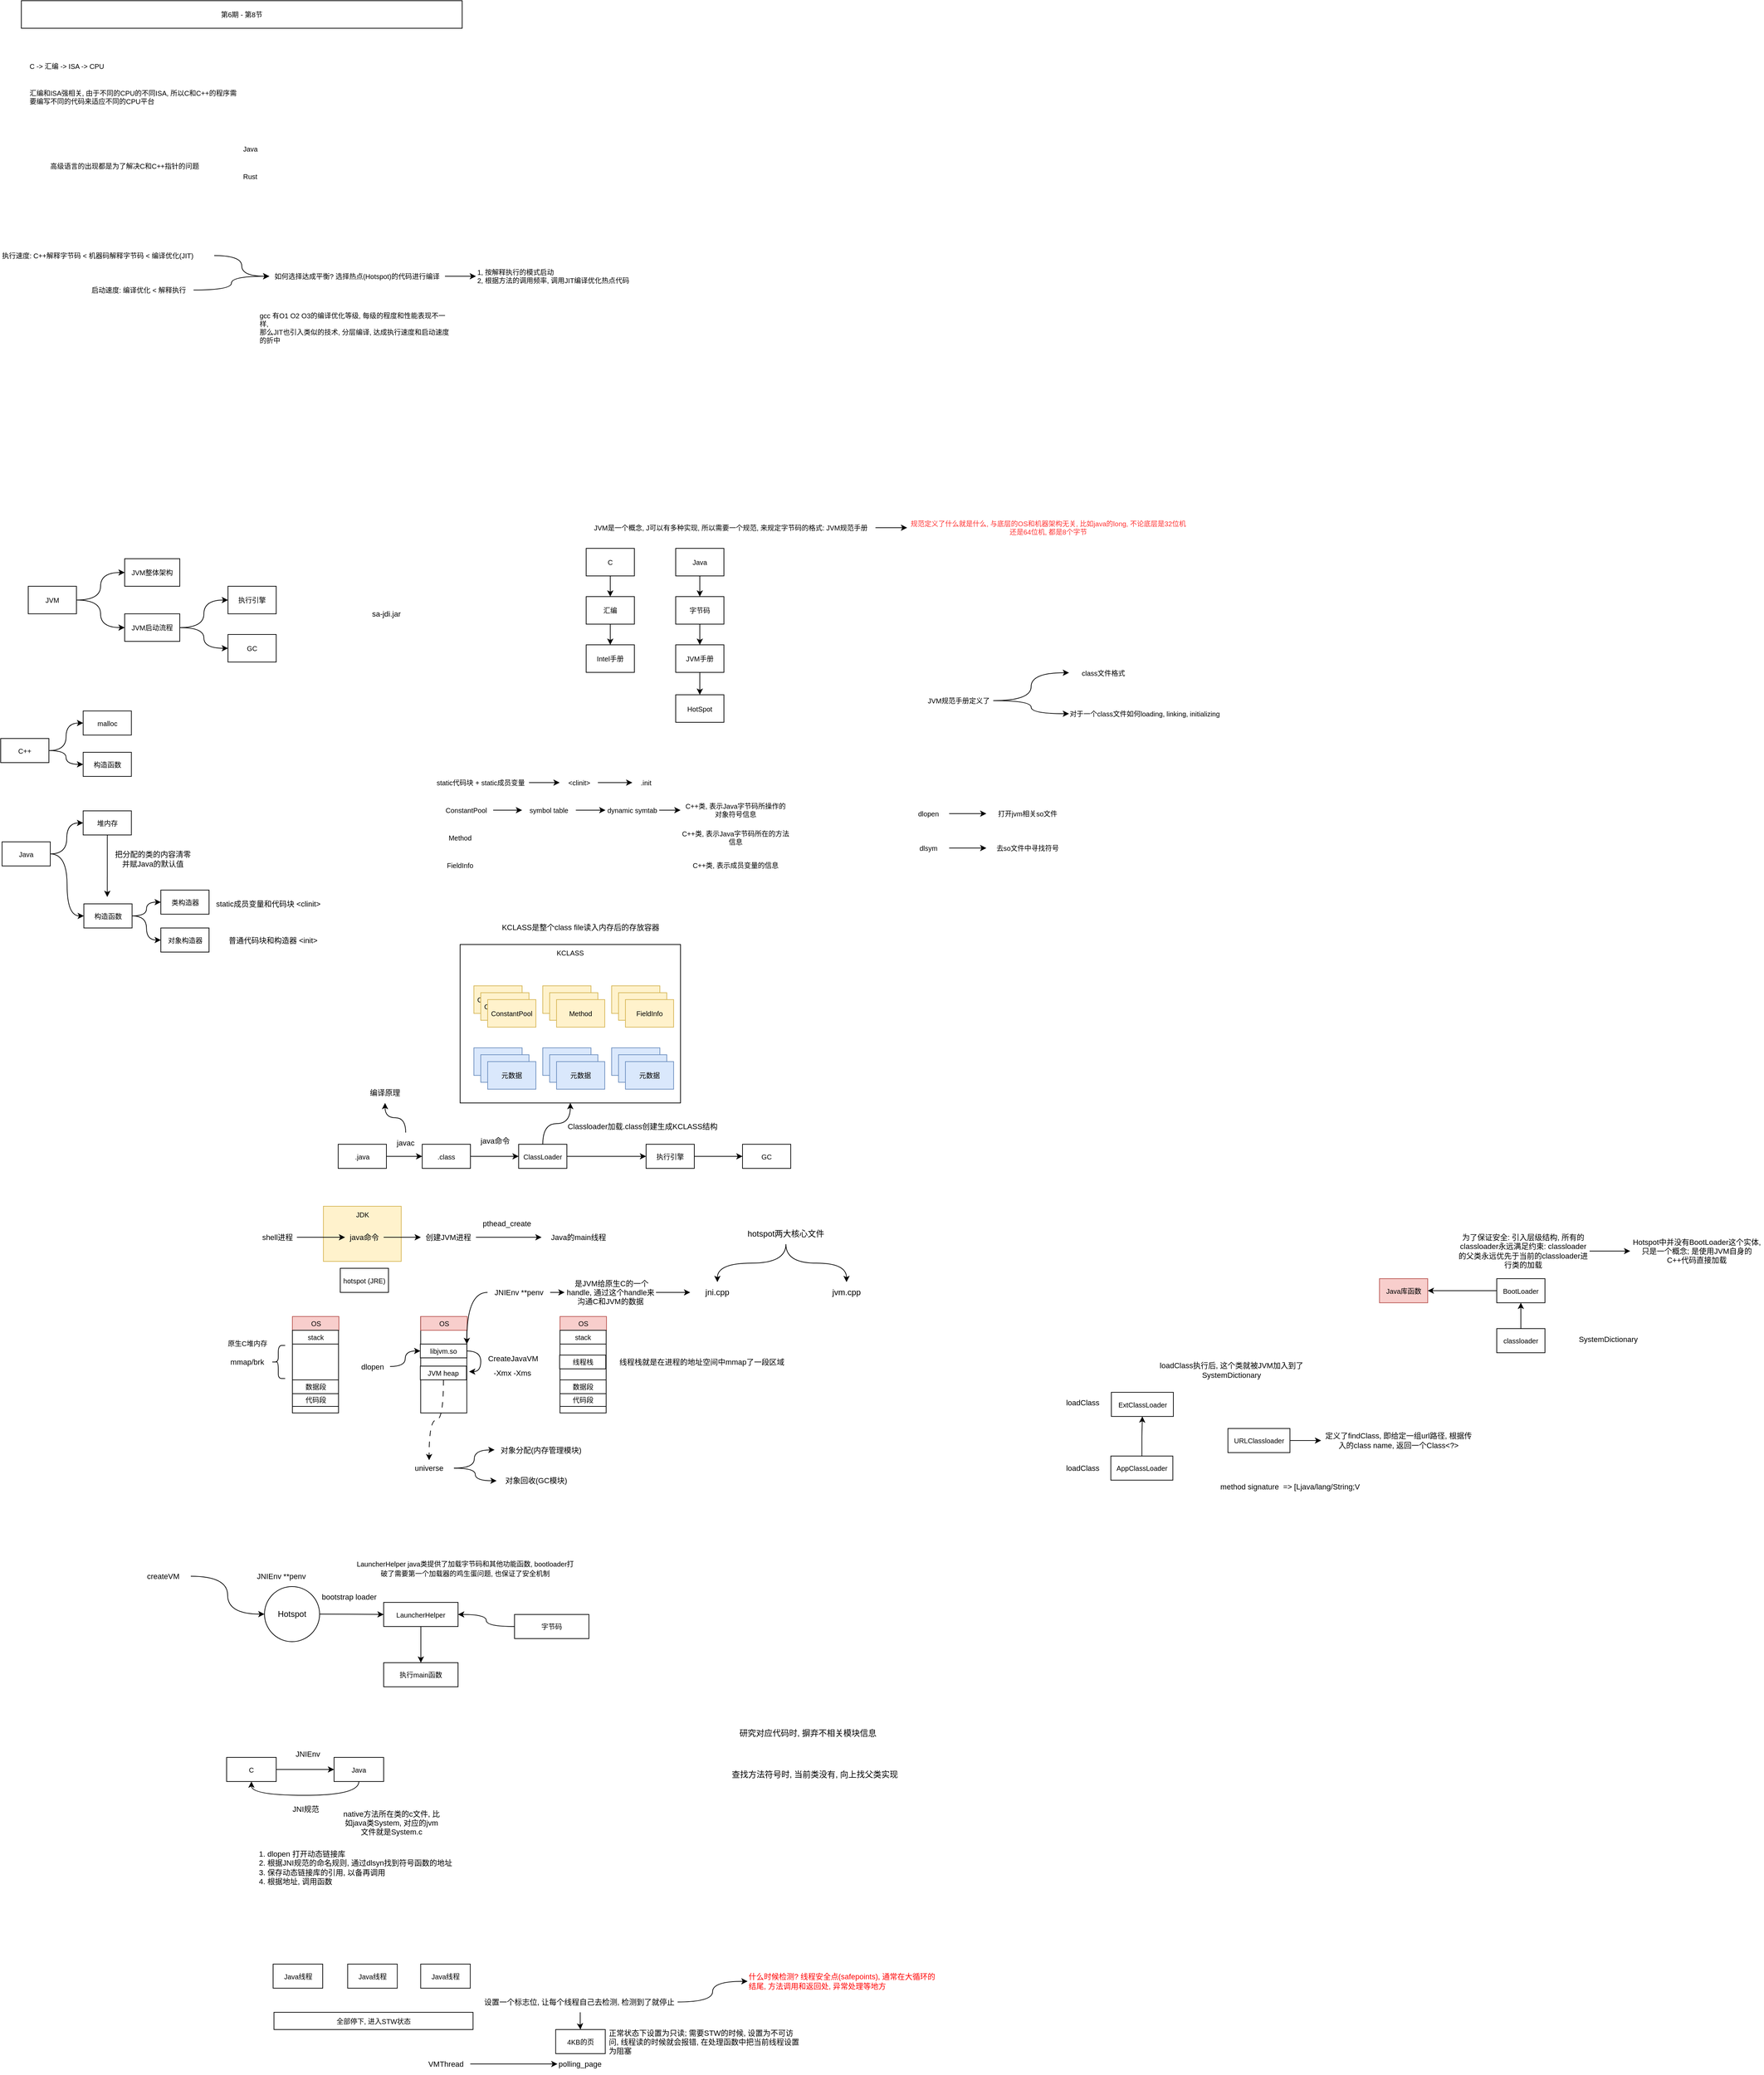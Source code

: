 <mxfile version="21.7.1" type="github">
  <diagram name="第 1 页" id="IPRoEMp-fuJRhj8DFN1m">
    <mxGraphModel dx="2390" dy="1275" grid="1" gridSize="10" guides="1" tooltips="1" connect="1" arrows="1" fold="1" page="1" pageScale="1" pageWidth="827" pageHeight="1169" math="0" shadow="0">
      <root>
        <mxCell id="0" />
        <mxCell id="1" parent="0" />
        <mxCell id="ZQSZpk1MqrzrfTvxaXEu-75" value="JDK" style="rounded=0;whiteSpace=wrap;html=1;fontSize=10;verticalAlign=top;fillColor=#fff2cc;strokeColor=#d6b656;" parent="1" vertex="1">
          <mxGeometry x="508.5" y="1870" width="113" height="80" as="geometry" />
        </mxCell>
        <mxCell id="ld9Qwx5qpbUsMiMYAhv9-1" value="汇编和ISA强相关, 由于不同的CPU的不同ISA, 所以C和C++的程序需要编写不同的代码来适应不同的CPU平台" style="text;html=1;strokeColor=none;fillColor=none;align=left;verticalAlign=middle;whiteSpace=wrap;rounded=0;fontSize=10;" parent="1" vertex="1">
          <mxGeometry x="80" y="240" width="310" height="40" as="geometry" />
        </mxCell>
        <mxCell id="ld9Qwx5qpbUsMiMYAhv9-2" value="高级语言的出现都是为了解决C和C++指针的问题" style="text;html=1;strokeColor=none;fillColor=none;align=left;verticalAlign=middle;whiteSpace=wrap;rounded=0;fontSize=10;" parent="1" vertex="1">
          <mxGeometry x="110" y="340" width="230" height="40" as="geometry" />
        </mxCell>
        <mxCell id="ld9Qwx5qpbUsMiMYAhv9-3" value="Java" style="text;html=1;strokeColor=none;fillColor=none;align=left;verticalAlign=middle;whiteSpace=wrap;rounded=0;fontSize=10;" parent="1" vertex="1">
          <mxGeometry x="390" y="320" width="70" height="30" as="geometry" />
        </mxCell>
        <mxCell id="ld9Qwx5qpbUsMiMYAhv9-4" value="Rust" style="text;html=1;strokeColor=none;fillColor=none;align=left;verticalAlign=middle;whiteSpace=wrap;rounded=0;fontSize=10;" parent="1" vertex="1">
          <mxGeometry x="390" y="360" width="70" height="30" as="geometry" />
        </mxCell>
        <mxCell id="ld9Qwx5qpbUsMiMYAhv9-5" value="第6期 - 第8节" style="rounded=0;whiteSpace=wrap;html=1;fontSize=10;" parent="1" vertex="1">
          <mxGeometry x="70" y="120" width="640" height="40" as="geometry" />
        </mxCell>
        <mxCell id="gsRuYBzsou2JwsS9meuW-6" style="edgeStyle=orthogonalEdgeStyle;rounded=0;orthogonalLoop=1;jettySize=auto;html=1;curved=1;" parent="1" source="ld9Qwx5qpbUsMiMYAhv9-6" target="ld9Qwx5qpbUsMiMYAhv9-19" edge="1">
          <mxGeometry relative="1" as="geometry" />
        </mxCell>
        <mxCell id="ld9Qwx5qpbUsMiMYAhv9-6" value="执行速度: C++解释字节码 &amp;lt; 机器码解释字节码 &amp;lt; 编译优化(JIT)" style="text;html=1;strokeColor=none;fillColor=none;align=left;verticalAlign=middle;whiteSpace=wrap;rounded=0;fontSize=10;" parent="1" vertex="1">
          <mxGeometry x="40" y="470" width="310" height="40" as="geometry" />
        </mxCell>
        <mxCell id="gsRuYBzsou2JwsS9meuW-7" style="edgeStyle=orthogonalEdgeStyle;rounded=0;orthogonalLoop=1;jettySize=auto;html=1;curved=1;" parent="1" source="ld9Qwx5qpbUsMiMYAhv9-16" target="ld9Qwx5qpbUsMiMYAhv9-19" edge="1">
          <mxGeometry relative="1" as="geometry" />
        </mxCell>
        <mxCell id="ld9Qwx5qpbUsMiMYAhv9-16" value="启动速度: 编译优化 &amp;lt; 解释执行" style="text;html=1;strokeColor=none;fillColor=none;align=left;verticalAlign=middle;whiteSpace=wrap;rounded=0;fontSize=10;" parent="1" vertex="1">
          <mxGeometry x="170" y="520" width="150" height="40" as="geometry" />
        </mxCell>
        <mxCell id="gsRuYBzsou2JwsS9meuW-8" style="edgeStyle=orthogonalEdgeStyle;shape=connector;curved=1;rounded=0;orthogonalLoop=1;jettySize=auto;html=1;labelBackgroundColor=default;strokeColor=default;fontFamily=Helvetica;fontSize=11;fontColor=default;endArrow=classic;" parent="1" source="ld9Qwx5qpbUsMiMYAhv9-19" target="ld9Qwx5qpbUsMiMYAhv9-20" edge="1">
          <mxGeometry relative="1" as="geometry" />
        </mxCell>
        <mxCell id="ld9Qwx5qpbUsMiMYAhv9-19" value="如何选择达成平衡? 选择热点(Hotspot)的代码进行编译" style="text;html=1;strokeColor=none;fillColor=none;align=center;verticalAlign=middle;whiteSpace=wrap;rounded=0;fontSize=10;" parent="1" vertex="1">
          <mxGeometry x="430" y="500" width="255" height="40" as="geometry" />
        </mxCell>
        <mxCell id="ld9Qwx5qpbUsMiMYAhv9-20" value="1, 按解释执行的模式启动&lt;br style=&quot;font-size: 10px;&quot;&gt;2, 根据方法的调用频率, 调用JIT编译优化热点代码" style="text;html=1;strokeColor=none;fillColor=none;align=left;verticalAlign=middle;whiteSpace=wrap;rounded=0;fontSize=10;" parent="1" vertex="1">
          <mxGeometry x="730" y="500" width="244.5" height="40" as="geometry" />
        </mxCell>
        <mxCell id="ld9Qwx5qpbUsMiMYAhv9-21" value="gcc 有O1 O2 O3的编译优化等级, 每级的程度和性能表现不一样,&lt;br style=&quot;font-size: 10px;&quot;&gt;那么JIT也引入类似的技术, 分层编译, 达成执行速度和启动速度的折中" style="text;html=1;strokeColor=none;fillColor=none;align=left;verticalAlign=middle;whiteSpace=wrap;rounded=0;fontSize=10;" parent="1" vertex="1">
          <mxGeometry x="414" y="560" width="280" height="70" as="geometry" />
        </mxCell>
        <mxCell id="ld9Qwx5qpbUsMiMYAhv9-45" style="edgeStyle=orthogonalEdgeStyle;rounded=0;orthogonalLoop=1;jettySize=auto;html=1;fontSize=10;" parent="1" source="ld9Qwx5qpbUsMiMYAhv9-22" target="ld9Qwx5qpbUsMiMYAhv9-44" edge="1">
          <mxGeometry relative="1" as="geometry" />
        </mxCell>
        <mxCell id="ld9Qwx5qpbUsMiMYAhv9-22" value="JVM是一个概念, J可以有多种实现, 所以需要一个规范, 来规定字节码的格式: JVM规范手册" style="text;html=1;strokeColor=none;fillColor=none;align=center;verticalAlign=middle;whiteSpace=wrap;rounded=0;fontSize=10;" parent="1" vertex="1">
          <mxGeometry x="890" y="860" width="420" height="50" as="geometry" />
        </mxCell>
        <mxCell id="ld9Qwx5qpbUsMiMYAhv9-28" style="edgeStyle=orthogonalEdgeStyle;rounded=0;orthogonalLoop=1;jettySize=auto;html=1;fontSize=10;" parent="1" source="ld9Qwx5qpbUsMiMYAhv9-24" target="ld9Qwx5qpbUsMiMYAhv9-25" edge="1">
          <mxGeometry relative="1" as="geometry" />
        </mxCell>
        <mxCell id="ld9Qwx5qpbUsMiMYAhv9-24" value="C" style="rounded=0;whiteSpace=wrap;html=1;fontSize=10;" parent="1" vertex="1">
          <mxGeometry x="890" y="915" width="70" height="40" as="geometry" />
        </mxCell>
        <mxCell id="ld9Qwx5qpbUsMiMYAhv9-29" style="edgeStyle=orthogonalEdgeStyle;rounded=0;orthogonalLoop=1;jettySize=auto;html=1;fontSize=10;" parent="1" source="ld9Qwx5qpbUsMiMYAhv9-25" target="ld9Qwx5qpbUsMiMYAhv9-26" edge="1">
          <mxGeometry relative="1" as="geometry" />
        </mxCell>
        <mxCell id="ld9Qwx5qpbUsMiMYAhv9-25" value="汇编" style="rounded=0;whiteSpace=wrap;html=1;fontSize=10;" parent="1" vertex="1">
          <mxGeometry x="890" y="985" width="70" height="40" as="geometry" />
        </mxCell>
        <mxCell id="ld9Qwx5qpbUsMiMYAhv9-26" value="Intel手册" style="rounded=0;whiteSpace=wrap;html=1;fontSize=10;" parent="1" vertex="1">
          <mxGeometry x="890" y="1055" width="70" height="40" as="geometry" />
        </mxCell>
        <mxCell id="ld9Qwx5qpbUsMiMYAhv9-30" style="edgeStyle=orthogonalEdgeStyle;rounded=0;orthogonalLoop=1;jettySize=auto;html=1;fontSize=10;" parent="1" source="ld9Qwx5qpbUsMiMYAhv9-31" target="ld9Qwx5qpbUsMiMYAhv9-33" edge="1">
          <mxGeometry relative="1" as="geometry" />
        </mxCell>
        <mxCell id="ld9Qwx5qpbUsMiMYAhv9-31" value="Java" style="rounded=0;whiteSpace=wrap;html=1;fontSize=10;" parent="1" vertex="1">
          <mxGeometry x="1020" y="915" width="70" height="40" as="geometry" />
        </mxCell>
        <mxCell id="ld9Qwx5qpbUsMiMYAhv9-32" style="edgeStyle=orthogonalEdgeStyle;rounded=0;orthogonalLoop=1;jettySize=auto;html=1;fontSize=10;" parent="1" source="ld9Qwx5qpbUsMiMYAhv9-33" target="ld9Qwx5qpbUsMiMYAhv9-34" edge="1">
          <mxGeometry relative="1" as="geometry" />
        </mxCell>
        <mxCell id="ld9Qwx5qpbUsMiMYAhv9-33" value="字节码" style="rounded=0;whiteSpace=wrap;html=1;fontSize=10;" parent="1" vertex="1">
          <mxGeometry x="1020" y="985" width="70" height="40" as="geometry" />
        </mxCell>
        <mxCell id="gsRuYBzsou2JwsS9meuW-10" value="" style="edgeStyle=orthogonalEdgeStyle;shape=connector;curved=1;rounded=0;orthogonalLoop=1;jettySize=auto;html=1;labelBackgroundColor=default;strokeColor=default;fontFamily=Helvetica;fontSize=11;fontColor=default;endArrow=classic;" parent="1" source="ld9Qwx5qpbUsMiMYAhv9-34" target="gsRuYBzsou2JwsS9meuW-9" edge="1">
          <mxGeometry relative="1" as="geometry" />
        </mxCell>
        <mxCell id="ld9Qwx5qpbUsMiMYAhv9-34" value="JVM手册" style="rounded=0;whiteSpace=wrap;html=1;fontSize=10;" parent="1" vertex="1">
          <mxGeometry x="1020" y="1055" width="70" height="40" as="geometry" />
        </mxCell>
        <mxCell id="ld9Qwx5qpbUsMiMYAhv9-38" style="edgeStyle=orthogonalEdgeStyle;rounded=0;orthogonalLoop=1;jettySize=auto;html=1;entryX=0;entryY=0.5;entryDx=0;entryDy=0;curved=1;fontSize=10;" parent="1" source="ld9Qwx5qpbUsMiMYAhv9-35" target="ld9Qwx5qpbUsMiMYAhv9-36" edge="1">
          <mxGeometry relative="1" as="geometry" />
        </mxCell>
        <mxCell id="ld9Qwx5qpbUsMiMYAhv9-39" style="edgeStyle=orthogonalEdgeStyle;rounded=0;orthogonalLoop=1;jettySize=auto;html=1;entryX=0;entryY=0.5;entryDx=0;entryDy=0;curved=1;fontSize=10;" parent="1" source="ld9Qwx5qpbUsMiMYAhv9-35" target="ld9Qwx5qpbUsMiMYAhv9-37" edge="1">
          <mxGeometry relative="1" as="geometry" />
        </mxCell>
        <mxCell id="ld9Qwx5qpbUsMiMYAhv9-35" value="JVM启动流程" style="rounded=0;whiteSpace=wrap;html=1;fontSize=10;" parent="1" vertex="1">
          <mxGeometry x="220" y="1010" width="80" height="40" as="geometry" />
        </mxCell>
        <mxCell id="ld9Qwx5qpbUsMiMYAhv9-36" value="执行引擎" style="rounded=0;whiteSpace=wrap;html=1;fontSize=10;" parent="1" vertex="1">
          <mxGeometry x="370" y="970" width="70" height="40" as="geometry" />
        </mxCell>
        <mxCell id="ld9Qwx5qpbUsMiMYAhv9-37" value="GC" style="rounded=0;whiteSpace=wrap;html=1;fontSize=10;" parent="1" vertex="1">
          <mxGeometry x="370" y="1040" width="70" height="40" as="geometry" />
        </mxCell>
        <mxCell id="ld9Qwx5qpbUsMiMYAhv9-42" value="" style="edgeStyle=orthogonalEdgeStyle;rounded=0;orthogonalLoop=1;jettySize=auto;html=1;curved=1;fontSize=10;" parent="1" source="ld9Qwx5qpbUsMiMYAhv9-40" target="ld9Qwx5qpbUsMiMYAhv9-41" edge="1">
          <mxGeometry relative="1" as="geometry" />
        </mxCell>
        <mxCell id="ld9Qwx5qpbUsMiMYAhv9-43" style="edgeStyle=orthogonalEdgeStyle;rounded=0;orthogonalLoop=1;jettySize=auto;html=1;entryX=0;entryY=0.5;entryDx=0;entryDy=0;curved=1;fontSize=10;" parent="1" source="ld9Qwx5qpbUsMiMYAhv9-40" target="ld9Qwx5qpbUsMiMYAhv9-35" edge="1">
          <mxGeometry relative="1" as="geometry" />
        </mxCell>
        <mxCell id="ld9Qwx5qpbUsMiMYAhv9-40" value="JVM" style="rounded=0;whiteSpace=wrap;html=1;fontSize=10;" parent="1" vertex="1">
          <mxGeometry x="80" y="970" width="70" height="40" as="geometry" />
        </mxCell>
        <mxCell id="ld9Qwx5qpbUsMiMYAhv9-41" value="JVM整体架构" style="rounded=0;whiteSpace=wrap;html=1;fontSize=10;" parent="1" vertex="1">
          <mxGeometry x="220" y="930" width="80" height="40" as="geometry" />
        </mxCell>
        <mxCell id="ld9Qwx5qpbUsMiMYAhv9-44" value="规范定义了什么就是什么, 与底层的OS和机器架构无关, 比如java的long, 不论底层是32位机还是64位机, 都是8个字节" style="text;html=1;strokeColor=none;fillColor=none;align=center;verticalAlign=middle;whiteSpace=wrap;rounded=0;fontSize=10;fontColor=#FF3333;" parent="1" vertex="1">
          <mxGeometry x="1356" y="860" width="410" height="50" as="geometry" />
        </mxCell>
        <mxCell id="gsRuYBzsou2JwsS9meuW-1" value="C -&amp;gt; 汇编 -&amp;gt; ISA -&amp;gt; CPU" style="text;html=1;strokeColor=none;fillColor=none;align=left;verticalAlign=middle;whiteSpace=wrap;rounded=0;fontSize=10;" parent="1" vertex="1">
          <mxGeometry x="80" y="200" width="120" height="30" as="geometry" />
        </mxCell>
        <mxCell id="gsRuYBzsou2JwsS9meuW-9" value="HotSpot" style="rounded=0;whiteSpace=wrap;html=1;fontSize=10;" parent="1" vertex="1">
          <mxGeometry x="1020" y="1127.5" width="70" height="40" as="geometry" />
        </mxCell>
        <mxCell id="gsRuYBzsou2JwsS9meuW-11" value="KCLASS" style="rounded=0;whiteSpace=wrap;html=1;fontSize=10;verticalAlign=top;" parent="1" vertex="1">
          <mxGeometry x="707" y="1490" width="320" height="230" as="geometry" />
        </mxCell>
        <mxCell id="gsRuYBzsou2JwsS9meuW-13" value="ConstantPool" style="rounded=0;whiteSpace=wrap;html=1;fontSize=10;fillColor=#fff2cc;strokeColor=#d6b656;" parent="1" vertex="1">
          <mxGeometry x="727" y="1550" width="70" height="40" as="geometry" />
        </mxCell>
        <mxCell id="gsRuYBzsou2JwsS9meuW-14" value="Method" style="rounded=0;whiteSpace=wrap;html=1;fontSize=10;fillColor=#fff2cc;strokeColor=#d6b656;" parent="1" vertex="1">
          <mxGeometry x="827" y="1550" width="70" height="40" as="geometry" />
        </mxCell>
        <mxCell id="gsRuYBzsou2JwsS9meuW-15" value="FieldInfo" style="rounded=0;whiteSpace=wrap;html=1;fontSize=10;fillColor=#fff2cc;strokeColor=#d6b656;" parent="1" vertex="1">
          <mxGeometry x="927" y="1550" width="70" height="40" as="geometry" />
        </mxCell>
        <mxCell id="gsRuYBzsou2JwsS9meuW-17" value="sa-jdi.jar" style="text;html=1;strokeColor=none;fillColor=none;align=center;verticalAlign=middle;whiteSpace=wrap;rounded=0;fontSize=11;fontFamily=Helvetica;fontColor=default;" parent="1" vertex="1">
          <mxGeometry x="570" y="995" width="60" height="30" as="geometry" />
        </mxCell>
        <mxCell id="ZQSZpk1MqrzrfTvxaXEu-4" style="edgeStyle=orthogonalEdgeStyle;rounded=0;orthogonalLoop=1;jettySize=auto;html=1;entryX=0;entryY=0.5;entryDx=0;entryDy=0;curved=1;" parent="1" source="ZQSZpk1MqrzrfTvxaXEu-1" target="ZQSZpk1MqrzrfTvxaXEu-2" edge="1">
          <mxGeometry relative="1" as="geometry" />
        </mxCell>
        <mxCell id="ZQSZpk1MqrzrfTvxaXEu-5" style="edgeStyle=orthogonalEdgeStyle;shape=connector;curved=1;rounded=0;orthogonalLoop=1;jettySize=auto;html=1;labelBackgroundColor=default;strokeColor=default;fontFamily=Helvetica;fontSize=11;fontColor=default;endArrow=classic;" parent="1" source="ZQSZpk1MqrzrfTvxaXEu-1" target="ZQSZpk1MqrzrfTvxaXEu-3" edge="1">
          <mxGeometry relative="1" as="geometry" />
        </mxCell>
        <mxCell id="ZQSZpk1MqrzrfTvxaXEu-1" value="JVM规范手册定义了" style="text;html=1;strokeColor=none;fillColor=none;align=center;verticalAlign=middle;whiteSpace=wrap;rounded=0;fontSize=10;" parent="1" vertex="1">
          <mxGeometry x="1381" y="1121" width="100" height="30" as="geometry" />
        </mxCell>
        <mxCell id="ZQSZpk1MqrzrfTvxaXEu-2" value="class文件格式" style="text;html=1;strokeColor=none;fillColor=none;align=center;verticalAlign=middle;whiteSpace=wrap;rounded=0;fontSize=10;" parent="1" vertex="1">
          <mxGeometry x="1591" y="1080" width="100" height="31" as="geometry" />
        </mxCell>
        <mxCell id="ZQSZpk1MqrzrfTvxaXEu-3" value="对于一个class文件如何loading, linking, initializing" style="text;html=1;strokeColor=none;fillColor=none;align=center;verticalAlign=middle;whiteSpace=wrap;rounded=0;fontSize=10;" parent="1" vertex="1">
          <mxGeometry x="1591" y="1140" width="220" height="30" as="geometry" />
        </mxCell>
        <mxCell id="ZQSZpk1MqrzrfTvxaXEu-14" style="edgeStyle=orthogonalEdgeStyle;shape=connector;curved=1;rounded=0;orthogonalLoop=1;jettySize=auto;html=1;labelBackgroundColor=default;strokeColor=default;fontFamily=Helvetica;fontSize=11;fontColor=default;endArrow=classic;" parent="1" source="ZQSZpk1MqrzrfTvxaXEu-7" target="ZQSZpk1MqrzrfTvxaXEu-8" edge="1">
          <mxGeometry relative="1" as="geometry" />
        </mxCell>
        <mxCell id="ZQSZpk1MqrzrfTvxaXEu-7" value="&amp;lt;clinit&amp;gt;" style="text;html=1;strokeColor=none;fillColor=none;align=center;verticalAlign=middle;whiteSpace=wrap;rounded=0;fontSize=10;" parent="1" vertex="1">
          <mxGeometry x="851.5" y="1240" width="55.5" height="30" as="geometry" />
        </mxCell>
        <mxCell id="ZQSZpk1MqrzrfTvxaXEu-8" value=".init" style="text;html=1;strokeColor=none;fillColor=none;align=center;verticalAlign=middle;whiteSpace=wrap;rounded=0;fontSize=10;" parent="1" vertex="1">
          <mxGeometry x="957" y="1240" width="40" height="30" as="geometry" />
        </mxCell>
        <mxCell id="ZQSZpk1MqrzrfTvxaXEu-13" value="" style="edgeStyle=orthogonalEdgeStyle;shape=connector;curved=1;rounded=0;orthogonalLoop=1;jettySize=auto;html=1;labelBackgroundColor=default;strokeColor=default;fontFamily=Helvetica;fontSize=11;fontColor=default;endArrow=classic;" parent="1" source="ZQSZpk1MqrzrfTvxaXEu-9" target="ZQSZpk1MqrzrfTvxaXEu-7" edge="1">
          <mxGeometry relative="1" as="geometry" />
        </mxCell>
        <mxCell id="ZQSZpk1MqrzrfTvxaXEu-9" value="static代码块 + static成员变量" style="text;html=1;strokeColor=none;fillColor=none;align=center;verticalAlign=middle;whiteSpace=wrap;rounded=0;fontSize=10;" parent="1" vertex="1">
          <mxGeometry x="667" y="1240" width="140" height="30" as="geometry" />
        </mxCell>
        <mxCell id="ZQSZpk1MqrzrfTvxaXEu-17" value="" style="edgeStyle=orthogonalEdgeStyle;shape=connector;curved=1;rounded=0;orthogonalLoop=1;jettySize=auto;html=1;labelBackgroundColor=default;strokeColor=default;fontFamily=Helvetica;fontSize=11;fontColor=default;endArrow=classic;" parent="1" source="ZQSZpk1MqrzrfTvxaXEu-12" target="ZQSZpk1MqrzrfTvxaXEu-15" edge="1">
          <mxGeometry relative="1" as="geometry" />
        </mxCell>
        <mxCell id="ZQSZpk1MqrzrfTvxaXEu-12" value="ConstantPool" style="text;html=1;strokeColor=none;fillColor=none;align=center;verticalAlign=middle;whiteSpace=wrap;rounded=0;fontSize=10;" parent="1" vertex="1">
          <mxGeometry x="677" y="1280" width="78" height="30" as="geometry" />
        </mxCell>
        <mxCell id="ZQSZpk1MqrzrfTvxaXEu-18" value="" style="edgeStyle=orthogonalEdgeStyle;shape=connector;curved=1;rounded=0;orthogonalLoop=1;jettySize=auto;html=1;labelBackgroundColor=default;strokeColor=default;fontFamily=Helvetica;fontSize=11;fontColor=default;endArrow=classic;" parent="1" source="ZQSZpk1MqrzrfTvxaXEu-15" target="ZQSZpk1MqrzrfTvxaXEu-16" edge="1">
          <mxGeometry relative="1" as="geometry" />
        </mxCell>
        <mxCell id="ZQSZpk1MqrzrfTvxaXEu-15" value="symbol table" style="text;html=1;strokeColor=none;fillColor=none;align=center;verticalAlign=middle;whiteSpace=wrap;rounded=0;fontSize=10;" parent="1" vertex="1">
          <mxGeometry x="797" y="1280" width="78" height="30" as="geometry" />
        </mxCell>
        <mxCell id="ZQSZpk1MqrzrfTvxaXEu-31" style="edgeStyle=orthogonalEdgeStyle;shape=connector;curved=1;rounded=0;orthogonalLoop=1;jettySize=auto;html=1;labelBackgroundColor=default;strokeColor=default;fontFamily=Helvetica;fontSize=11;fontColor=default;endArrow=classic;" parent="1" source="ZQSZpk1MqrzrfTvxaXEu-16" target="ZQSZpk1MqrzrfTvxaXEu-30" edge="1">
          <mxGeometry relative="1" as="geometry" />
        </mxCell>
        <mxCell id="ZQSZpk1MqrzrfTvxaXEu-16" value="dynamic symtab" style="text;html=1;strokeColor=none;fillColor=none;align=center;verticalAlign=middle;whiteSpace=wrap;rounded=0;fontSize=10;" parent="1" vertex="1">
          <mxGeometry x="918" y="1280" width="78" height="30" as="geometry" />
        </mxCell>
        <mxCell id="ZQSZpk1MqrzrfTvxaXEu-24" style="edgeStyle=orthogonalEdgeStyle;shape=connector;curved=1;rounded=0;orthogonalLoop=1;jettySize=auto;html=1;labelBackgroundColor=default;strokeColor=default;fontFamily=Helvetica;fontSize=11;fontColor=default;endArrow=classic;" parent="1" source="ZQSZpk1MqrzrfTvxaXEu-19" target="ZQSZpk1MqrzrfTvxaXEu-21" edge="1">
          <mxGeometry relative="1" as="geometry" />
        </mxCell>
        <mxCell id="ZQSZpk1MqrzrfTvxaXEu-19" value="dlopen" style="text;html=1;strokeColor=none;fillColor=none;align=center;verticalAlign=middle;whiteSpace=wrap;rounded=0;fontSize=10;" parent="1" vertex="1">
          <mxGeometry x="1357" y="1285" width="60" height="30" as="geometry" />
        </mxCell>
        <mxCell id="ZQSZpk1MqrzrfTvxaXEu-25" style="edgeStyle=orthogonalEdgeStyle;shape=connector;curved=1;rounded=0;orthogonalLoop=1;jettySize=auto;html=1;labelBackgroundColor=default;strokeColor=default;fontFamily=Helvetica;fontSize=11;fontColor=default;endArrow=classic;" parent="1" source="ZQSZpk1MqrzrfTvxaXEu-20" target="ZQSZpk1MqrzrfTvxaXEu-22" edge="1">
          <mxGeometry relative="1" as="geometry" />
        </mxCell>
        <mxCell id="ZQSZpk1MqrzrfTvxaXEu-20" value="dlsym" style="text;html=1;strokeColor=none;fillColor=none;align=center;verticalAlign=middle;whiteSpace=wrap;rounded=0;fontSize=10;" parent="1" vertex="1">
          <mxGeometry x="1357" y="1335" width="60" height="30" as="geometry" />
        </mxCell>
        <mxCell id="ZQSZpk1MqrzrfTvxaXEu-21" value="打开jvm相关so文件" style="text;html=1;strokeColor=none;fillColor=none;align=center;verticalAlign=middle;whiteSpace=wrap;rounded=0;fontSize=10;" parent="1" vertex="1">
          <mxGeometry x="1471" y="1285" width="120" height="30" as="geometry" />
        </mxCell>
        <mxCell id="ZQSZpk1MqrzrfTvxaXEu-22" value="去so文件中寻找符号" style="text;html=1;strokeColor=none;fillColor=none;align=center;verticalAlign=middle;whiteSpace=wrap;rounded=0;fontSize=10;" parent="1" vertex="1">
          <mxGeometry x="1471" y="1335" width="120" height="30" as="geometry" />
        </mxCell>
        <mxCell id="ZQSZpk1MqrzrfTvxaXEu-26" value="KCLASS是整个class file读入内存后的存放容器" style="text;html=1;strokeColor=none;fillColor=none;align=center;verticalAlign=middle;whiteSpace=wrap;rounded=0;fontSize=11;fontFamily=Helvetica;fontColor=default;" parent="1" vertex="1">
          <mxGeometry x="757" y="1450" width="250" height="30" as="geometry" />
        </mxCell>
        <mxCell id="ZQSZpk1MqrzrfTvxaXEu-27" value="Method" style="text;html=1;strokeColor=none;fillColor=none;align=center;verticalAlign=middle;whiteSpace=wrap;rounded=0;fontSize=10;" parent="1" vertex="1">
          <mxGeometry x="677" y="1320" width="60" height="30" as="geometry" />
        </mxCell>
        <mxCell id="ZQSZpk1MqrzrfTvxaXEu-29" value="FieldInfo" style="text;html=1;strokeColor=none;fillColor=none;align=center;verticalAlign=middle;whiteSpace=wrap;rounded=0;fontSize=10;" parent="1" vertex="1">
          <mxGeometry x="677" y="1360" width="60" height="30" as="geometry" />
        </mxCell>
        <mxCell id="ZQSZpk1MqrzrfTvxaXEu-30" value="C++类, 表示Java字节码所操作的 对象符号信息" style="text;html=1;strokeColor=none;fillColor=none;align=center;verticalAlign=middle;whiteSpace=wrap;rounded=0;fontSize=10;" parent="1" vertex="1">
          <mxGeometry x="1027" y="1280" width="160" height="30" as="geometry" />
        </mxCell>
        <mxCell id="ZQSZpk1MqrzrfTvxaXEu-32" value="C++类, 表示Java字节码所在的方法信息" style="text;html=1;strokeColor=none;fillColor=none;align=center;verticalAlign=middle;whiteSpace=wrap;rounded=0;fontSize=10;" parent="1" vertex="1">
          <mxGeometry x="1027" y="1320" width="160" height="30" as="geometry" />
        </mxCell>
        <mxCell id="ZQSZpk1MqrzrfTvxaXEu-33" value="C++类, 表示成员变量的信息" style="text;html=1;strokeColor=none;fillColor=none;align=center;verticalAlign=middle;whiteSpace=wrap;rounded=0;fontSize=10;" parent="1" vertex="1">
          <mxGeometry x="1027" y="1365" width="160" height="20" as="geometry" />
        </mxCell>
        <mxCell id="ZQSZpk1MqrzrfTvxaXEu-34" value="ConstantPool" style="rounded=0;whiteSpace=wrap;html=1;fontSize=10;fillColor=#fff2cc;strokeColor=#d6b656;" parent="1" vertex="1">
          <mxGeometry x="737" y="1560" width="70" height="40" as="geometry" />
        </mxCell>
        <mxCell id="ZQSZpk1MqrzrfTvxaXEu-35" value="ConstantPool" style="rounded=0;whiteSpace=wrap;html=1;fontSize=10;fillColor=#fff2cc;strokeColor=#d6b656;" parent="1" vertex="1">
          <mxGeometry x="747" y="1570" width="70" height="40" as="geometry" />
        </mxCell>
        <mxCell id="ZQSZpk1MqrzrfTvxaXEu-36" value="Method" style="rounded=0;whiteSpace=wrap;html=1;fontSize=10;fillColor=#fff2cc;strokeColor=#d6b656;" parent="1" vertex="1">
          <mxGeometry x="837" y="1560" width="70" height="40" as="geometry" />
        </mxCell>
        <mxCell id="ZQSZpk1MqrzrfTvxaXEu-37" value="Method" style="rounded=0;whiteSpace=wrap;html=1;fontSize=10;fillColor=#fff2cc;strokeColor=#d6b656;" parent="1" vertex="1">
          <mxGeometry x="847" y="1570" width="70" height="40" as="geometry" />
        </mxCell>
        <mxCell id="ZQSZpk1MqrzrfTvxaXEu-38" value="FieldInfo" style="rounded=0;whiteSpace=wrap;html=1;fontSize=10;fillColor=#fff2cc;strokeColor=#d6b656;" parent="1" vertex="1">
          <mxGeometry x="937" y="1560" width="70" height="40" as="geometry" />
        </mxCell>
        <mxCell id="ZQSZpk1MqrzrfTvxaXEu-39" value="FieldInfo" style="rounded=0;whiteSpace=wrap;html=1;fontSize=10;fillColor=#fff2cc;strokeColor=#d6b656;" parent="1" vertex="1">
          <mxGeometry x="947" y="1570" width="70" height="40" as="geometry" />
        </mxCell>
        <mxCell id="ZQSZpk1MqrzrfTvxaXEu-61" style="edgeStyle=orthogonalEdgeStyle;shape=connector;curved=1;rounded=0;orthogonalLoop=1;jettySize=auto;html=1;entryX=0.5;entryY=1;entryDx=0;entryDy=0;labelBackgroundColor=default;strokeColor=default;fontFamily=Helvetica;fontSize=11;fontColor=default;endArrow=classic;" parent="1" source="ZQSZpk1MqrzrfTvxaXEu-40" target="gsRuYBzsou2JwsS9meuW-11" edge="1">
          <mxGeometry relative="1" as="geometry" />
        </mxCell>
        <mxCell id="ZQSZpk1MqrzrfTvxaXEu-62" style="edgeStyle=orthogonalEdgeStyle;shape=connector;curved=1;rounded=0;orthogonalLoop=1;jettySize=auto;html=1;labelBackgroundColor=default;strokeColor=default;fontFamily=Helvetica;fontSize=11;fontColor=default;endArrow=classic;" parent="1" source="ZQSZpk1MqrzrfTvxaXEu-40" target="ZQSZpk1MqrzrfTvxaXEu-42" edge="1">
          <mxGeometry relative="1" as="geometry" />
        </mxCell>
        <mxCell id="ZQSZpk1MqrzrfTvxaXEu-40" value="ClassLoader" style="rounded=0;whiteSpace=wrap;html=1;fontSize=10;" parent="1" vertex="1">
          <mxGeometry x="792" y="1780" width="70" height="35" as="geometry" />
        </mxCell>
        <mxCell id="ZQSZpk1MqrzrfTvxaXEu-41" value="GC" style="rounded=0;whiteSpace=wrap;html=1;fontSize=10;" parent="1" vertex="1">
          <mxGeometry x="1117" y="1780" width="70" height="35" as="geometry" />
        </mxCell>
        <mxCell id="ZQSZpk1MqrzrfTvxaXEu-46" style="edgeStyle=orthogonalEdgeStyle;shape=connector;curved=1;rounded=0;orthogonalLoop=1;jettySize=auto;html=1;labelBackgroundColor=default;strokeColor=default;fontFamily=Helvetica;fontSize=11;fontColor=default;endArrow=classic;" parent="1" source="ZQSZpk1MqrzrfTvxaXEu-42" target="ZQSZpk1MqrzrfTvxaXEu-41" edge="1">
          <mxGeometry relative="1" as="geometry" />
        </mxCell>
        <mxCell id="ZQSZpk1MqrzrfTvxaXEu-42" value="执行引擎" style="rounded=0;whiteSpace=wrap;html=1;fontSize=10;" parent="1" vertex="1">
          <mxGeometry x="977" y="1780" width="70" height="35" as="geometry" />
        </mxCell>
        <mxCell id="ZQSZpk1MqrzrfTvxaXEu-44" style="edgeStyle=orthogonalEdgeStyle;shape=connector;curved=1;rounded=0;orthogonalLoop=1;jettySize=auto;html=1;labelBackgroundColor=default;strokeColor=default;fontFamily=Helvetica;fontSize=11;fontColor=default;endArrow=classic;" parent="1" source="ZQSZpk1MqrzrfTvxaXEu-43" target="ZQSZpk1MqrzrfTvxaXEu-40" edge="1">
          <mxGeometry relative="1" as="geometry" />
        </mxCell>
        <mxCell id="ZQSZpk1MqrzrfTvxaXEu-43" value=".class" style="rounded=0;whiteSpace=wrap;html=1;fontSize=10;" parent="1" vertex="1">
          <mxGeometry x="652" y="1780" width="70" height="35" as="geometry" />
        </mxCell>
        <mxCell id="ZQSZpk1MqrzrfTvxaXEu-47" value="元数据" style="rounded=0;whiteSpace=wrap;html=1;fontSize=10;fillColor=#dae8fc;strokeColor=#6c8ebf;" parent="1" vertex="1">
          <mxGeometry x="727" y="1640" width="70" height="40" as="geometry" />
        </mxCell>
        <mxCell id="ZQSZpk1MqrzrfTvxaXEu-53" value="元数据" style="rounded=0;whiteSpace=wrap;html=1;fontSize=10;fillColor=#dae8fc;strokeColor=#6c8ebf;" parent="1" vertex="1">
          <mxGeometry x="827" y="1640" width="70" height="40" as="geometry" />
        </mxCell>
        <mxCell id="ZQSZpk1MqrzrfTvxaXEu-54" value="元数据" style="rounded=0;whiteSpace=wrap;html=1;fontSize=10;fillColor=#dae8fc;strokeColor=#6c8ebf;" parent="1" vertex="1">
          <mxGeometry x="927" y="1640" width="70" height="40" as="geometry" />
        </mxCell>
        <mxCell id="ZQSZpk1MqrzrfTvxaXEu-55" value="元数据" style="rounded=0;whiteSpace=wrap;html=1;fontSize=10;fillColor=#dae8fc;strokeColor=#6c8ebf;" parent="1" vertex="1">
          <mxGeometry x="937" y="1650" width="70" height="40" as="geometry" />
        </mxCell>
        <mxCell id="ZQSZpk1MqrzrfTvxaXEu-56" value="元数据" style="rounded=0;whiteSpace=wrap;html=1;fontSize=10;fillColor=#dae8fc;strokeColor=#6c8ebf;" parent="1" vertex="1">
          <mxGeometry x="947" y="1660" width="70" height="40" as="geometry" />
        </mxCell>
        <mxCell id="ZQSZpk1MqrzrfTvxaXEu-57" value="元数据" style="rounded=0;whiteSpace=wrap;html=1;fontSize=10;fillColor=#dae8fc;strokeColor=#6c8ebf;" parent="1" vertex="1">
          <mxGeometry x="837" y="1650" width="70" height="40" as="geometry" />
        </mxCell>
        <mxCell id="ZQSZpk1MqrzrfTvxaXEu-58" value="元数据" style="rounded=0;whiteSpace=wrap;html=1;fontSize=10;fillColor=#dae8fc;strokeColor=#6c8ebf;" parent="1" vertex="1">
          <mxGeometry x="847" y="1660" width="70" height="40" as="geometry" />
        </mxCell>
        <mxCell id="ZQSZpk1MqrzrfTvxaXEu-59" value="元数据" style="rounded=0;whiteSpace=wrap;html=1;fontSize=10;fillColor=#dae8fc;strokeColor=#6c8ebf;" parent="1" vertex="1">
          <mxGeometry x="737" y="1650" width="70" height="40" as="geometry" />
        </mxCell>
        <mxCell id="ZQSZpk1MqrzrfTvxaXEu-60" value="元数据" style="rounded=0;whiteSpace=wrap;html=1;fontSize=10;fillColor=#dae8fc;strokeColor=#6c8ebf;" parent="1" vertex="1">
          <mxGeometry x="747" y="1660" width="70" height="40" as="geometry" />
        </mxCell>
        <mxCell id="ZQSZpk1MqrzrfTvxaXEu-63" value="Classloader加载.class创建生成KCLASS结构" style="text;html=1;strokeColor=none;fillColor=none;align=center;verticalAlign=middle;whiteSpace=wrap;rounded=0;fontSize=11;fontFamily=Helvetica;fontColor=default;" parent="1" vertex="1">
          <mxGeometry x="847" y="1739" width="250" height="30" as="geometry" />
        </mxCell>
        <mxCell id="ZQSZpk1MqrzrfTvxaXEu-64" value="java命令" style="text;html=1;strokeColor=none;fillColor=none;align=center;verticalAlign=middle;whiteSpace=wrap;rounded=0;fontSize=11;fontFamily=Helvetica;fontColor=default;" parent="1" vertex="1">
          <mxGeometry x="730" y="1760" width="56" height="30" as="geometry" />
        </mxCell>
        <mxCell id="ZQSZpk1MqrzrfTvxaXEu-69" style="edgeStyle=orthogonalEdgeStyle;shape=connector;curved=1;rounded=0;orthogonalLoop=1;jettySize=auto;html=1;entryX=0.5;entryY=1;entryDx=0;entryDy=0;labelBackgroundColor=default;strokeColor=default;fontFamily=Helvetica;fontSize=11;fontColor=default;endArrow=classic;" parent="1" source="ZQSZpk1MqrzrfTvxaXEu-65" target="ZQSZpk1MqrzrfTvxaXEu-68" edge="1">
          <mxGeometry relative="1" as="geometry" />
        </mxCell>
        <mxCell id="ZQSZpk1MqrzrfTvxaXEu-65" value="javac" style="text;html=1;strokeColor=none;fillColor=none;align=center;verticalAlign=middle;whiteSpace=wrap;rounded=0;fontSize=11;fontFamily=Helvetica;fontColor=default;" parent="1" vertex="1">
          <mxGeometry x="600" y="1763" width="56" height="30" as="geometry" />
        </mxCell>
        <mxCell id="ZQSZpk1MqrzrfTvxaXEu-67" value="" style="edgeStyle=orthogonalEdgeStyle;shape=connector;curved=1;rounded=0;orthogonalLoop=1;jettySize=auto;html=1;labelBackgroundColor=default;strokeColor=default;fontFamily=Helvetica;fontSize=11;fontColor=default;endArrow=classic;" parent="1" source="ZQSZpk1MqrzrfTvxaXEu-66" target="ZQSZpk1MqrzrfTvxaXEu-43" edge="1">
          <mxGeometry relative="1" as="geometry" />
        </mxCell>
        <mxCell id="ZQSZpk1MqrzrfTvxaXEu-66" value=".java" style="rounded=0;whiteSpace=wrap;html=1;fontSize=10;" parent="1" vertex="1">
          <mxGeometry x="530" y="1780" width="70" height="35" as="geometry" />
        </mxCell>
        <mxCell id="ZQSZpk1MqrzrfTvxaXEu-68" value="编译原理" style="text;html=1;strokeColor=none;fillColor=none;align=center;verticalAlign=middle;whiteSpace=wrap;rounded=0;fontSize=11;fontFamily=Helvetica;fontColor=default;" parent="1" vertex="1">
          <mxGeometry x="570" y="1690" width="56" height="30" as="geometry" />
        </mxCell>
        <mxCell id="ZQSZpk1MqrzrfTvxaXEu-82" style="edgeStyle=orthogonalEdgeStyle;shape=connector;curved=1;rounded=0;orthogonalLoop=1;jettySize=auto;html=1;labelBackgroundColor=default;strokeColor=default;fontFamily=Helvetica;fontSize=11;fontColor=default;endArrow=classic;" parent="1" source="ZQSZpk1MqrzrfTvxaXEu-76" target="ZQSZpk1MqrzrfTvxaXEu-81" edge="1">
          <mxGeometry relative="1" as="geometry" />
        </mxCell>
        <mxCell id="ZQSZpk1MqrzrfTvxaXEu-76" value="java命令" style="text;html=1;strokeColor=none;fillColor=none;align=center;verticalAlign=middle;whiteSpace=wrap;rounded=0;fontSize=11;fontFamily=Helvetica;fontColor=default;" parent="1" vertex="1">
          <mxGeometry x="540" y="1900" width="56" height="30" as="geometry" />
        </mxCell>
        <mxCell id="ZQSZpk1MqrzrfTvxaXEu-80" style="edgeStyle=orthogonalEdgeStyle;shape=connector;curved=1;rounded=0;orthogonalLoop=1;jettySize=auto;html=1;entryX=0;entryY=0.5;entryDx=0;entryDy=0;labelBackgroundColor=default;strokeColor=default;fontFamily=Helvetica;fontSize=11;fontColor=default;endArrow=classic;" parent="1" source="ZQSZpk1MqrzrfTvxaXEu-79" target="ZQSZpk1MqrzrfTvxaXEu-76" edge="1">
          <mxGeometry relative="1" as="geometry" />
        </mxCell>
        <mxCell id="ZQSZpk1MqrzrfTvxaXEu-79" value="shell进程" style="text;html=1;strokeColor=none;fillColor=none;align=center;verticalAlign=middle;whiteSpace=wrap;rounded=0;fontSize=11;fontFamily=Helvetica;fontColor=default;" parent="1" vertex="1">
          <mxGeometry x="414" y="1900" width="56" height="30" as="geometry" />
        </mxCell>
        <mxCell id="ZQSZpk1MqrzrfTvxaXEu-84" style="edgeStyle=orthogonalEdgeStyle;shape=connector;curved=1;rounded=0;orthogonalLoop=1;jettySize=auto;html=1;labelBackgroundColor=default;strokeColor=default;fontFamily=Helvetica;fontSize=11;fontColor=default;endArrow=classic;" parent="1" source="ZQSZpk1MqrzrfTvxaXEu-81" target="ZQSZpk1MqrzrfTvxaXEu-88" edge="1">
          <mxGeometry relative="1" as="geometry">
            <mxPoint x="820" y="1915" as="targetPoint" />
          </mxGeometry>
        </mxCell>
        <mxCell id="ZQSZpk1MqrzrfTvxaXEu-81" value="创建JVM进程" style="text;html=1;strokeColor=none;fillColor=none;align=center;verticalAlign=middle;whiteSpace=wrap;rounded=0;fontSize=11;fontFamily=Helvetica;fontColor=default;" parent="1" vertex="1">
          <mxGeometry x="650" y="1900" width="80" height="30" as="geometry" />
        </mxCell>
        <mxCell id="ZQSZpk1MqrzrfTvxaXEu-85" value="pthead_create" style="text;html=1;strokeColor=none;fillColor=none;align=center;verticalAlign=middle;whiteSpace=wrap;rounded=0;fontSize=11;fontFamily=Helvetica;fontColor=default;" parent="1" vertex="1">
          <mxGeometry x="730" y="1880" width="90" height="30" as="geometry" />
        </mxCell>
        <mxCell id="ZQSZpk1MqrzrfTvxaXEu-87" value="hotspot (JRE)" style="rounded=0;whiteSpace=wrap;html=1;fontSize=10;" parent="1" vertex="1">
          <mxGeometry x="533" y="1960" width="70" height="35" as="geometry" />
        </mxCell>
        <mxCell id="ZQSZpk1MqrzrfTvxaXEu-88" value="Java的main线程" style="text;html=1;strokeColor=none;fillColor=none;align=center;verticalAlign=middle;whiteSpace=wrap;rounded=0;fontSize=11;fontFamily=Helvetica;fontColor=default;" parent="1" vertex="1">
          <mxGeometry x="825.25" y="1900" width="108" height="30" as="geometry" />
        </mxCell>
        <mxCell id="ZQSZpk1MqrzrfTvxaXEu-132" value="" style="edgeStyle=orthogonalEdgeStyle;shape=connector;curved=1;rounded=0;orthogonalLoop=1;jettySize=auto;html=1;labelBackgroundColor=default;strokeColor=default;fontFamily=Helvetica;fontSize=11;fontColor=default;endArrow=classic;" parent="1" source="ZQSZpk1MqrzrfTvxaXEu-90" target="ZQSZpk1MqrzrfTvxaXEu-131" edge="1">
          <mxGeometry relative="1" as="geometry" />
        </mxCell>
        <mxCell id="ZQSZpk1MqrzrfTvxaXEu-90" value="JNIEnv **penv" style="text;html=1;strokeColor=none;fillColor=none;align=center;verticalAlign=middle;whiteSpace=wrap;rounded=0;fontSize=11;fontFamily=Helvetica;fontColor=default;" parent="1" vertex="1">
          <mxGeometry x="746.75" y="1980" width="91" height="30" as="geometry" />
        </mxCell>
        <mxCell id="ZQSZpk1MqrzrfTvxaXEu-92" value="" style="rounded=0;whiteSpace=wrap;html=1;fontSize=10;" parent="1" vertex="1">
          <mxGeometry x="649.75" y="2030" width="67" height="140" as="geometry" />
        </mxCell>
        <mxCell id="ZQSZpk1MqrzrfTvxaXEu-136" style="edgeStyle=orthogonalEdgeStyle;shape=connector;curved=1;rounded=0;orthogonalLoop=1;jettySize=auto;html=1;labelBackgroundColor=default;strokeColor=default;fontFamily=Helvetica;fontSize=11;fontColor=default;endArrow=classic;" parent="1" source="ZQSZpk1MqrzrfTvxaXEu-93" edge="1">
          <mxGeometry relative="1" as="geometry">
            <mxPoint x="720" y="2110" as="targetPoint" />
            <Array as="points">
              <mxPoint x="737" y="2080" />
              <mxPoint x="737" y="2110" />
            </Array>
          </mxGeometry>
        </mxCell>
        <mxCell id="ZQSZpk1MqrzrfTvxaXEu-93" value="libjvm.so" style="rounded=0;whiteSpace=wrap;html=1;fontSize=10;" parent="1" vertex="1">
          <mxGeometry x="649.25" y="2070" width="67.5" height="20" as="geometry" />
        </mxCell>
        <mxCell id="4pbobgGz6cPiNDc_OvU--16" style="edgeStyle=orthogonalEdgeStyle;rounded=0;orthogonalLoop=1;jettySize=auto;html=1;entryX=0.5;entryY=0;entryDx=0;entryDy=0;curved=1;dashed=1;dashPattern=8 8;" parent="1" source="ZQSZpk1MqrzrfTvxaXEu-94" target="4pbobgGz6cPiNDc_OvU--13" edge="1">
          <mxGeometry relative="1" as="geometry" />
        </mxCell>
        <mxCell id="ZQSZpk1MqrzrfTvxaXEu-94" value="JVM heap" style="rounded=0;whiteSpace=wrap;html=1;fontSize=10;" parent="1" vertex="1">
          <mxGeometry x="649.25" y="2102" width="67" height="20" as="geometry" />
        </mxCell>
        <mxCell id="ZQSZpk1MqrzrfTvxaXEu-97" style="edgeStyle=orthogonalEdgeStyle;shape=connector;curved=1;rounded=0;orthogonalLoop=1;jettySize=auto;html=1;labelBackgroundColor=default;strokeColor=default;fontFamily=Helvetica;fontSize=11;fontColor=default;endArrow=classic;" parent="1" source="ZQSZpk1MqrzrfTvxaXEu-96" target="ZQSZpk1MqrzrfTvxaXEu-93" edge="1">
          <mxGeometry relative="1" as="geometry" />
        </mxCell>
        <mxCell id="ZQSZpk1MqrzrfTvxaXEu-96" value="dlopen" style="text;html=1;strokeColor=none;fillColor=none;align=center;verticalAlign=middle;whiteSpace=wrap;rounded=0;fontSize=11;fontFamily=Helvetica;fontColor=default;" parent="1" vertex="1">
          <mxGeometry x="555.25" y="2090" width="50" height="25" as="geometry" />
        </mxCell>
        <mxCell id="ZQSZpk1MqrzrfTvxaXEu-98" value="-Xmx -Xms" style="text;html=1;strokeColor=none;fillColor=none;align=center;verticalAlign=middle;whiteSpace=wrap;rounded=0;fontSize=11;fontFamily=Helvetica;fontColor=default;" parent="1" vertex="1">
          <mxGeometry x="746.75" y="2100.5" width="72" height="23" as="geometry" />
        </mxCell>
        <mxCell id="ZQSZpk1MqrzrfTvxaXEu-101" value="OS" style="rounded=0;whiteSpace=wrap;html=1;fontSize=10;fillColor=#f8cecc;strokeColor=#b85450;" parent="1" vertex="1">
          <mxGeometry x="649.75" y="2030" width="67.5" height="20" as="geometry" />
        </mxCell>
        <mxCell id="ZQSZpk1MqrzrfTvxaXEu-102" value="" style="rounded=0;whiteSpace=wrap;html=1;fontSize=10;" parent="1" vertex="1">
          <mxGeometry x="463.5" y="2030" width="67" height="140" as="geometry" />
        </mxCell>
        <mxCell id="ZQSZpk1MqrzrfTvxaXEu-104" value="代码段" style="rounded=0;whiteSpace=wrap;html=1;fontSize=10;" parent="1" vertex="1">
          <mxGeometry x="463.5" y="2140.5" width="67" height="20" as="geometry" />
        </mxCell>
        <mxCell id="ZQSZpk1MqrzrfTvxaXEu-106" value="OS" style="rounded=0;whiteSpace=wrap;html=1;fontSize=10;fillColor=#f8cecc;strokeColor=#b85450;" parent="1" vertex="1">
          <mxGeometry x="463.5" y="2030" width="67.5" height="20" as="geometry" />
        </mxCell>
        <mxCell id="ZQSZpk1MqrzrfTvxaXEu-107" value="数据段" style="rounded=0;whiteSpace=wrap;html=1;fontSize=10;" parent="1" vertex="1">
          <mxGeometry x="463.5" y="2122" width="67" height="20" as="geometry" />
        </mxCell>
        <mxCell id="ZQSZpk1MqrzrfTvxaXEu-108" value="stack" style="rounded=0;whiteSpace=wrap;html=1;fontSize=10;" parent="1" vertex="1">
          <mxGeometry x="463.5" y="2050" width="67" height="20" as="geometry" />
        </mxCell>
        <mxCell id="ZQSZpk1MqrzrfTvxaXEu-109" value="mmap/brk" style="text;html=1;strokeColor=none;fillColor=none;align=center;verticalAlign=middle;whiteSpace=wrap;rounded=0;fontSize=11;fontFamily=Helvetica;fontColor=default;" parent="1" vertex="1">
          <mxGeometry x="368" y="2083.5" width="60" height="25" as="geometry" />
        </mxCell>
        <mxCell id="ZQSZpk1MqrzrfTvxaXEu-110" value="" style="shape=curlyBracket;whiteSpace=wrap;html=1;rounded=1;labelPosition=left;verticalLabelPosition=middle;align=right;verticalAlign=middle;fontFamily=Helvetica;fontSize=11;fontColor=default;" parent="1" vertex="1">
          <mxGeometry x="433" y="2072" width="20" height="48" as="geometry" />
        </mxCell>
        <mxCell id="ZQSZpk1MqrzrfTvxaXEu-111" value="原生C堆内存" style="text;html=1;strokeColor=none;fillColor=none;align=center;verticalAlign=middle;whiteSpace=wrap;rounded=0;fontSize=10;fontFamily=Helvetica;fontColor=default;" parent="1" vertex="1">
          <mxGeometry x="360.5" y="2053.5" width="75" height="30" as="geometry" />
        </mxCell>
        <mxCell id="ZQSZpk1MqrzrfTvxaXEu-119" value="" style="rounded=0;whiteSpace=wrap;html=1;fontSize=10;" parent="1" vertex="1">
          <mxGeometry x="852" y="2030" width="67" height="140" as="geometry" />
        </mxCell>
        <mxCell id="ZQSZpk1MqrzrfTvxaXEu-120" value="代码段" style="rounded=0;whiteSpace=wrap;html=1;fontSize=10;" parent="1" vertex="1">
          <mxGeometry x="852" y="2140.5" width="67" height="20" as="geometry" />
        </mxCell>
        <mxCell id="ZQSZpk1MqrzrfTvxaXEu-121" value="OS" style="rounded=0;whiteSpace=wrap;html=1;fontSize=10;fillColor=#f8cecc;strokeColor=#b85450;" parent="1" vertex="1">
          <mxGeometry x="852" y="2030" width="67.5" height="20" as="geometry" />
        </mxCell>
        <mxCell id="ZQSZpk1MqrzrfTvxaXEu-122" value="数据段" style="rounded=0;whiteSpace=wrap;html=1;fontSize=10;" parent="1" vertex="1">
          <mxGeometry x="852" y="2122" width="67" height="20" as="geometry" />
        </mxCell>
        <mxCell id="ZQSZpk1MqrzrfTvxaXEu-123" value="stack" style="rounded=0;whiteSpace=wrap;html=1;fontSize=10;" parent="1" vertex="1">
          <mxGeometry x="852" y="2050" width="67" height="20" as="geometry" />
        </mxCell>
        <mxCell id="ZQSZpk1MqrzrfTvxaXEu-124" value="线程栈" style="rounded=0;whiteSpace=wrap;html=1;fontSize=10;" parent="1" vertex="1">
          <mxGeometry x="851.5" y="2086" width="67" height="20" as="geometry" />
        </mxCell>
        <mxCell id="ZQSZpk1MqrzrfTvxaXEu-126" value="线程栈就是在进程的地址空间中mmap了一段区域" style="text;html=1;strokeColor=none;fillColor=none;align=center;verticalAlign=middle;whiteSpace=wrap;rounded=0;fontSize=11;fontFamily=Helvetica;fontColor=default;" parent="1" vertex="1">
          <mxGeometry x="937" y="2077.5" width="242" height="37" as="geometry" />
        </mxCell>
        <mxCell id="ZQSZpk1MqrzrfTvxaXEu-129" style="edgeStyle=orthogonalEdgeStyle;shape=connector;curved=1;rounded=0;orthogonalLoop=1;jettySize=auto;html=1;entryX=1;entryY=0;entryDx=0;entryDy=0;labelBackgroundColor=default;strokeColor=default;fontFamily=Helvetica;fontSize=11;fontColor=default;endArrow=classic;" parent="1" source="ZQSZpk1MqrzrfTvxaXEu-90" target="ZQSZpk1MqrzrfTvxaXEu-93" edge="1">
          <mxGeometry relative="1" as="geometry" />
        </mxCell>
        <mxCell id="ZQSZpk1MqrzrfTvxaXEu-130" value="CreateJavaVM" style="text;html=1;strokeColor=none;fillColor=none;align=center;verticalAlign=middle;whiteSpace=wrap;rounded=0;fontSize=11;fontFamily=Helvetica;fontColor=default;" parent="1" vertex="1">
          <mxGeometry x="748" y="2079" width="72" height="23" as="geometry" />
        </mxCell>
        <mxCell id="65GQX2ZP_li7XujquGb2-6" style="edgeStyle=orthogonalEdgeStyle;rounded=0;orthogonalLoop=1;jettySize=auto;html=1;" parent="1" source="ZQSZpk1MqrzrfTvxaXEu-131" target="65GQX2ZP_li7XujquGb2-1" edge="1">
          <mxGeometry relative="1" as="geometry" />
        </mxCell>
        <mxCell id="ZQSZpk1MqrzrfTvxaXEu-131" value="&amp;nbsp;是JVM给原生C的一个handle, 通过这个handle来沟通C和JVM的数据" style="text;html=1;strokeColor=none;fillColor=none;align=center;verticalAlign=middle;whiteSpace=wrap;rounded=0;fontSize=11;fontFamily=Helvetica;fontColor=default;" parent="1" vertex="1">
          <mxGeometry x="858.62" y="1980" width="132.75" height="30" as="geometry" />
        </mxCell>
        <mxCell id="ZQSZpk1MqrzrfTvxaXEu-137" value="Java库函数" style="rounded=0;whiteSpace=wrap;html=1;fontSize=10;fillColor=#f8cecc;strokeColor=#b85450;" parent="1" vertex="1">
          <mxGeometry x="2041.75" y="1975.06" width="70" height="35" as="geometry" />
        </mxCell>
        <mxCell id="ZQSZpk1MqrzrfTvxaXEu-144" style="edgeStyle=orthogonalEdgeStyle;shape=connector;curved=1;rounded=0;orthogonalLoop=1;jettySize=auto;html=1;entryX=0.5;entryY=1;entryDx=0;entryDy=0;labelBackgroundColor=default;strokeColor=default;fontFamily=Helvetica;fontSize=11;fontColor=default;endArrow=classic;" parent="1" source="ZQSZpk1MqrzrfTvxaXEu-138" target="ZQSZpk1MqrzrfTvxaXEu-142" edge="1">
          <mxGeometry relative="1" as="geometry" />
        </mxCell>
        <mxCell id="ZQSZpk1MqrzrfTvxaXEu-138" value="classloader" style="rounded=0;whiteSpace=wrap;html=1;fontSize=10;" parent="1" vertex="1">
          <mxGeometry x="2212" y="2047.56" width="70" height="35" as="geometry" />
        </mxCell>
        <mxCell id="65GQX2ZP_li7XujquGb2-9" value="" style="edgeStyle=orthogonalEdgeStyle;rounded=0;orthogonalLoop=1;jettySize=auto;html=1;" parent="1" source="ZQSZpk1MqrzrfTvxaXEu-139" target="65GQX2ZP_li7XujquGb2-8" edge="1">
          <mxGeometry relative="1" as="geometry" />
        </mxCell>
        <mxCell id="ZQSZpk1MqrzrfTvxaXEu-139" value="为了保证安全: 引入层级结构, 所有的classloader永远满足约束: classloader的父类永远优先于当前的classloader进行类的加载" style="text;html=1;strokeColor=none;fillColor=none;align=center;verticalAlign=middle;whiteSpace=wrap;rounded=0;fontSize=11;fontFamily=Helvetica;fontColor=default;" parent="1" vertex="1">
          <mxGeometry x="2153.75" y="1895.06" width="193" height="80" as="geometry" />
        </mxCell>
        <mxCell id="ZQSZpk1MqrzrfTvxaXEu-140" value="SystemDictionary" style="text;html=1;strokeColor=none;fillColor=none;align=center;verticalAlign=middle;whiteSpace=wrap;rounded=0;fontSize=11;fontFamily=Helvetica;fontColor=default;" parent="1" vertex="1">
          <mxGeometry x="2313.87" y="2047.56" width="119.75" height="30" as="geometry" />
        </mxCell>
        <mxCell id="ZQSZpk1MqrzrfTvxaXEu-143" style="edgeStyle=orthogonalEdgeStyle;shape=connector;curved=1;rounded=0;orthogonalLoop=1;jettySize=auto;html=1;labelBackgroundColor=default;strokeColor=default;fontFamily=Helvetica;fontSize=11;fontColor=default;endArrow=classic;" parent="1" source="ZQSZpk1MqrzrfTvxaXEu-142" target="ZQSZpk1MqrzrfTvxaXEu-137" edge="1">
          <mxGeometry relative="1" as="geometry" />
        </mxCell>
        <mxCell id="ZQSZpk1MqrzrfTvxaXEu-142" value="BootLoader" style="rounded=0;whiteSpace=wrap;html=1;fontSize=10;" parent="1" vertex="1">
          <mxGeometry x="2212" y="1975.06" width="70" height="35" as="geometry" />
        </mxCell>
        <mxCell id="65GQX2ZP_li7XujquGb2-1" value="jni.cpp" style="text;html=1;strokeColor=none;fillColor=none;align=center;verticalAlign=middle;whiteSpace=wrap;rounded=0;" parent="1" vertex="1">
          <mxGeometry x="1041" y="1980" width="79" height="30" as="geometry" />
        </mxCell>
        <mxCell id="65GQX2ZP_li7XujquGb2-2" value="jvm.cpp" style="text;html=1;strokeColor=none;fillColor=none;align=center;verticalAlign=middle;whiteSpace=wrap;rounded=0;" parent="1" vertex="1">
          <mxGeometry x="1230" y="1980" width="76" height="30" as="geometry" />
        </mxCell>
        <mxCell id="65GQX2ZP_li7XujquGb2-8" value="Hotspot中并没有BootLoader这个实体, 只是一个概念; 是使用JVM自身的C++代码直接加载" style="text;html=1;strokeColor=none;fillColor=none;align=center;verticalAlign=middle;whiteSpace=wrap;rounded=0;fontSize=11;fontFamily=Helvetica;fontColor=default;" parent="1" vertex="1">
          <mxGeometry x="2405.75" y="1895.06" width="193" height="80" as="geometry" />
        </mxCell>
        <mxCell id="65GQX2ZP_li7XujquGb2-20" style="edgeStyle=orthogonalEdgeStyle;rounded=0;orthogonalLoop=1;jettySize=auto;html=1;entryX=0;entryY=0.5;entryDx=0;entryDy=0;curved=1;" parent="1" source="65GQX2ZP_li7XujquGb2-10" target="65GQX2ZP_li7XujquGb2-11" edge="1">
          <mxGeometry relative="1" as="geometry" />
        </mxCell>
        <mxCell id="65GQX2ZP_li7XujquGb2-21" style="edgeStyle=orthogonalEdgeStyle;shape=connector;curved=1;rounded=0;orthogonalLoop=1;jettySize=auto;html=1;entryX=0;entryY=0.5;entryDx=0;entryDy=0;labelBackgroundColor=default;strokeColor=default;fontFamily=Helvetica;fontSize=11;fontColor=default;endArrow=classic;" parent="1" source="65GQX2ZP_li7XujquGb2-10" target="65GQX2ZP_li7XujquGb2-12" edge="1">
          <mxGeometry relative="1" as="geometry" />
        </mxCell>
        <mxCell id="65GQX2ZP_li7XujquGb2-10" value="C++" style="rounded=0;whiteSpace=wrap;html=1;fontSize=10;" parent="1" vertex="1">
          <mxGeometry x="40" y="1191" width="70" height="35" as="geometry" />
        </mxCell>
        <mxCell id="65GQX2ZP_li7XujquGb2-11" value="malloc" style="rounded=0;whiteSpace=wrap;html=1;fontSize=10;" parent="1" vertex="1">
          <mxGeometry x="159.75" y="1151" width="70" height="35" as="geometry" />
        </mxCell>
        <mxCell id="65GQX2ZP_li7XujquGb2-12" value="构造函数" style="rounded=0;whiteSpace=wrap;html=1;fontSize=10;" parent="1" vertex="1">
          <mxGeometry x="159.75" y="1211" width="70" height="35" as="geometry" />
        </mxCell>
        <mxCell id="65GQX2ZP_li7XujquGb2-22" style="edgeStyle=orthogonalEdgeStyle;shape=connector;curved=1;rounded=0;orthogonalLoop=1;jettySize=auto;html=1;entryX=0;entryY=0.5;entryDx=0;entryDy=0;labelBackgroundColor=default;strokeColor=default;fontFamily=Helvetica;fontSize=11;fontColor=default;endArrow=classic;" parent="1" source="65GQX2ZP_li7XujquGb2-13" target="65GQX2ZP_li7XujquGb2-14" edge="1">
          <mxGeometry relative="1" as="geometry" />
        </mxCell>
        <mxCell id="65GQX2ZP_li7XujquGb2-23" style="edgeStyle=orthogonalEdgeStyle;shape=connector;curved=1;rounded=0;orthogonalLoop=1;jettySize=auto;html=1;entryX=0;entryY=0.5;entryDx=0;entryDy=0;labelBackgroundColor=default;strokeColor=default;fontFamily=Helvetica;fontSize=11;fontColor=default;endArrow=classic;" parent="1" source="65GQX2ZP_li7XujquGb2-13" target="65GQX2ZP_li7XujquGb2-15" edge="1">
          <mxGeometry relative="1" as="geometry" />
        </mxCell>
        <mxCell id="65GQX2ZP_li7XujquGb2-13" value="Java" style="rounded=0;whiteSpace=wrap;html=1;fontSize=10;" parent="1" vertex="1">
          <mxGeometry x="42" y="1341" width="70" height="35" as="geometry" />
        </mxCell>
        <mxCell id="65GQX2ZP_li7XujquGb2-26" style="edgeStyle=orthogonalEdgeStyle;shape=connector;curved=1;rounded=0;orthogonalLoop=1;jettySize=auto;html=1;labelBackgroundColor=default;strokeColor=default;fontFamily=Helvetica;fontSize=11;fontColor=default;endArrow=classic;" parent="1" source="65GQX2ZP_li7XujquGb2-14" edge="1">
          <mxGeometry relative="1" as="geometry">
            <mxPoint x="194.75" y="1421" as="targetPoint" />
          </mxGeometry>
        </mxCell>
        <mxCell id="65GQX2ZP_li7XujquGb2-14" value="堆内存" style="rounded=0;whiteSpace=wrap;html=1;fontSize=10;" parent="1" vertex="1">
          <mxGeometry x="159.75" y="1296" width="70" height="35" as="geometry" />
        </mxCell>
        <mxCell id="65GQX2ZP_li7XujquGb2-24" style="edgeStyle=orthogonalEdgeStyle;shape=connector;curved=1;rounded=0;orthogonalLoop=1;jettySize=auto;html=1;labelBackgroundColor=default;strokeColor=default;fontFamily=Helvetica;fontSize=11;fontColor=default;endArrow=classic;" parent="1" source="65GQX2ZP_li7XujquGb2-15" target="65GQX2ZP_li7XujquGb2-16" edge="1">
          <mxGeometry relative="1" as="geometry" />
        </mxCell>
        <mxCell id="65GQX2ZP_li7XujquGb2-25" style="edgeStyle=orthogonalEdgeStyle;shape=connector;curved=1;rounded=0;orthogonalLoop=1;jettySize=auto;html=1;labelBackgroundColor=default;strokeColor=default;fontFamily=Helvetica;fontSize=11;fontColor=default;endArrow=classic;" parent="1" source="65GQX2ZP_li7XujquGb2-15" target="65GQX2ZP_li7XujquGb2-17" edge="1">
          <mxGeometry relative="1" as="geometry" />
        </mxCell>
        <mxCell id="65GQX2ZP_li7XujquGb2-15" value="构造函数" style="rounded=0;whiteSpace=wrap;html=1;fontSize=10;" parent="1" vertex="1">
          <mxGeometry x="160.75" y="1431" width="70" height="35" as="geometry" />
        </mxCell>
        <mxCell id="65GQX2ZP_li7XujquGb2-16" value="类构造器" style="rounded=0;whiteSpace=wrap;html=1;fontSize=10;" parent="1" vertex="1">
          <mxGeometry x="272.5" y="1411" width="70" height="35" as="geometry" />
        </mxCell>
        <mxCell id="65GQX2ZP_li7XujquGb2-17" value="对象构造器" style="rounded=0;whiteSpace=wrap;html=1;fontSize=10;" parent="1" vertex="1">
          <mxGeometry x="272.5" y="1466" width="70" height="35" as="geometry" />
        </mxCell>
        <mxCell id="65GQX2ZP_li7XujquGb2-18" value="static成员变量和代码块 &amp;lt;clinit&amp;gt;" style="text;html=1;strokeColor=none;fillColor=none;align=center;verticalAlign=middle;whiteSpace=wrap;rounded=0;fontSize=11;fontFamily=Helvetica;fontColor=default;" parent="1" vertex="1">
          <mxGeometry x="343.37" y="1416" width="171.38" height="30" as="geometry" />
        </mxCell>
        <mxCell id="65GQX2ZP_li7XujquGb2-27" value="把分配的类的内容清零&lt;br&gt;并赋Java的默认值" style="text;html=1;strokeColor=none;fillColor=none;align=center;verticalAlign=middle;whiteSpace=wrap;rounded=0;fontSize=11;fontFamily=Helvetica;fontColor=default;" parent="1" vertex="1">
          <mxGeometry x="197.5" y="1351" width="126" height="30" as="geometry" />
        </mxCell>
        <mxCell id="65GQX2ZP_li7XujquGb2-31" value="普通代码块和构造器 &amp;lt;init&amp;gt;" style="text;html=1;strokeColor=none;fillColor=none;align=center;verticalAlign=middle;whiteSpace=wrap;rounded=0;fontSize=11;fontFamily=Helvetica;fontColor=default;" parent="1" vertex="1">
          <mxGeometry x="349.75" y="1468.5" width="171.38" height="30" as="geometry" />
        </mxCell>
        <mxCell id="65GQX2ZP_li7XujquGb2-38" style="edgeStyle=orthogonalEdgeStyle;shape=connector;curved=1;rounded=0;orthogonalLoop=1;jettySize=auto;html=1;labelBackgroundColor=default;strokeColor=default;fontFamily=Helvetica;fontSize=11;fontColor=default;endArrow=classic;" parent="1" source="65GQX2ZP_li7XujquGb2-33" target="65GQX2ZP_li7XujquGb2-37" edge="1">
          <mxGeometry relative="1" as="geometry" />
        </mxCell>
        <mxCell id="65GQX2ZP_li7XujquGb2-33" value="LauncherHelper" style="rounded=0;whiteSpace=wrap;html=1;fontSize=10;" parent="1" vertex="1">
          <mxGeometry x="596" y="2445" width="108" height="35" as="geometry" />
        </mxCell>
        <mxCell id="65GQX2ZP_li7XujquGb2-35" style="edgeStyle=orthogonalEdgeStyle;shape=connector;curved=1;rounded=0;orthogonalLoop=1;jettySize=auto;html=1;entryX=0;entryY=0.5;entryDx=0;entryDy=0;labelBackgroundColor=default;strokeColor=default;fontFamily=Helvetica;fontSize=11;fontColor=default;endArrow=classic;exitX=1;exitY=0.5;exitDx=0;exitDy=0;" parent="1" source="4pbobgGz6cPiNDc_OvU--12" target="65GQX2ZP_li7XujquGb2-33" edge="1">
          <mxGeometry relative="1" as="geometry">
            <mxPoint x="493" y="2442" as="sourcePoint" />
          </mxGeometry>
        </mxCell>
        <mxCell id="65GQX2ZP_li7XujquGb2-37" value="执行main函数" style="rounded=0;whiteSpace=wrap;html=1;fontSize=10;" parent="1" vertex="1">
          <mxGeometry x="596" y="2532.5" width="108" height="35" as="geometry" />
        </mxCell>
        <mxCell id="65GQX2ZP_li7XujquGb2-39" value="bootstrap loader" style="text;html=1;strokeColor=none;fillColor=none;align=center;verticalAlign=middle;whiteSpace=wrap;rounded=0;fontSize=11;fontFamily=Helvetica;fontColor=default;" parent="1" vertex="1">
          <mxGeometry x="496" y="2422" width="100" height="30" as="geometry" />
        </mxCell>
        <mxCell id="65GQX2ZP_li7XujquGb2-42" style="edgeStyle=orthogonalEdgeStyle;shape=connector;curved=1;rounded=0;orthogonalLoop=1;jettySize=auto;html=1;labelBackgroundColor=default;strokeColor=default;fontFamily=Helvetica;fontSize=11;fontColor=default;endArrow=classic;" parent="1" source="65GQX2ZP_li7XujquGb2-41" target="65GQX2ZP_li7XujquGb2-33" edge="1">
          <mxGeometry relative="1" as="geometry" />
        </mxCell>
        <mxCell id="65GQX2ZP_li7XujquGb2-41" value="字节码" style="rounded=0;whiteSpace=wrap;html=1;fontSize=10;" parent="1" vertex="1">
          <mxGeometry x="786" y="2462.5" width="108" height="35" as="geometry" />
        </mxCell>
        <mxCell id="65GQX2ZP_li7XujquGb2-44" value="&lt;span style=&quot;color: rgb(0, 0, 0); font-family: Helvetica; font-size: 10px; font-style: normal; font-variant-ligatures: normal; font-variant-caps: normal; font-weight: 400; letter-spacing: normal; orphans: 2; text-align: center; text-indent: 0px; text-transform: none; widows: 2; word-spacing: 0px; -webkit-text-stroke-width: 0px; background-color: rgb(251, 251, 251); text-decoration-thickness: initial; text-decoration-style: initial; text-decoration-color: initial; float: none; display: inline !important;&quot;&gt;LauncherHelper java类提供了加载字节码和其他功能函数, bootloader打破了需要第一个加载器的鸡生蛋问题, 也保证了安全机制&lt;/span&gt;" style="text;html=1;strokeColor=none;fillColor=none;align=center;verticalAlign=middle;whiteSpace=wrap;rounded=0;fontSize=11;fontFamily=Helvetica;fontColor=default;" parent="1" vertex="1">
          <mxGeometry x="555.25" y="2370" width="319" height="52" as="geometry" />
        </mxCell>
        <mxCell id="65GQX2ZP_li7XujquGb2-46" style="edgeStyle=orthogonalEdgeStyle;shape=connector;curved=1;rounded=0;orthogonalLoop=1;jettySize=auto;html=1;labelBackgroundColor=default;strokeColor=default;fontFamily=Helvetica;fontSize=11;fontColor=default;endArrow=classic;entryX=0;entryY=0.5;entryDx=0;entryDy=0;" parent="1" source="65GQX2ZP_li7XujquGb2-45" target="4pbobgGz6cPiNDc_OvU--12" edge="1">
          <mxGeometry relative="1" as="geometry">
            <mxPoint x="416" y="2442" as="targetPoint" />
          </mxGeometry>
        </mxCell>
        <mxCell id="65GQX2ZP_li7XujquGb2-45" value="createVM" style="text;html=1;strokeColor=none;fillColor=none;align=center;verticalAlign=middle;whiteSpace=wrap;rounded=0;fontSize=11;fontFamily=Helvetica;fontColor=default;" parent="1" vertex="1">
          <mxGeometry x="236" y="2392" width="80" height="30" as="geometry" />
        </mxCell>
        <mxCell id="65GQX2ZP_li7XujquGb2-47" value="JNIEnv **penv" style="text;html=1;strokeColor=none;fillColor=none;align=center;verticalAlign=middle;whiteSpace=wrap;rounded=0;fontSize=11;fontFamily=Helvetica;fontColor=default;" parent="1" vertex="1">
          <mxGeometry x="402" y="2392" width="91" height="30" as="geometry" />
        </mxCell>
        <mxCell id="65GQX2ZP_li7XujquGb2-50" style="edgeStyle=orthogonalEdgeStyle;shape=connector;curved=1;rounded=0;orthogonalLoop=1;jettySize=auto;html=1;labelBackgroundColor=default;strokeColor=default;fontFamily=Helvetica;fontSize=11;fontColor=default;endArrow=classic;" parent="1" source="65GQX2ZP_li7XujquGb2-48" target="65GQX2ZP_li7XujquGb2-1" edge="1">
          <mxGeometry relative="1" as="geometry" />
        </mxCell>
        <mxCell id="65GQX2ZP_li7XujquGb2-51" style="edgeStyle=orthogonalEdgeStyle;shape=connector;curved=1;rounded=0;orthogonalLoop=1;jettySize=auto;html=1;entryX=0.5;entryY=0;entryDx=0;entryDy=0;labelBackgroundColor=default;strokeColor=default;fontFamily=Helvetica;fontSize=11;fontColor=default;endArrow=classic;exitX=0.5;exitY=1;exitDx=0;exitDy=0;" parent="1" source="65GQX2ZP_li7XujquGb2-48" target="65GQX2ZP_li7XujquGb2-2" edge="1">
          <mxGeometry relative="1" as="geometry" />
        </mxCell>
        <mxCell id="65GQX2ZP_li7XujquGb2-48" value="hotspot两大核心文件" style="text;html=1;strokeColor=none;fillColor=none;align=center;verticalAlign=middle;whiteSpace=wrap;rounded=0;" parent="1" vertex="1">
          <mxGeometry x="1120" y="1895" width="120" height="30" as="geometry" />
        </mxCell>
        <mxCell id="4pbobgGz6cPiNDc_OvU--4" value="" style="edgeStyle=orthogonalEdgeStyle;rounded=0;orthogonalLoop=1;jettySize=auto;html=1;" parent="1" source="4pbobgGz6cPiNDc_OvU--1" target="4pbobgGz6cPiNDc_OvU--2" edge="1">
          <mxGeometry relative="1" as="geometry" />
        </mxCell>
        <mxCell id="4pbobgGz6cPiNDc_OvU--1" value="URLClassloader" style="rounded=0;whiteSpace=wrap;html=1;fontSize=10;" parent="1" vertex="1">
          <mxGeometry x="1821.75" y="2192.56" width="90" height="35" as="geometry" />
        </mxCell>
        <mxCell id="4pbobgGz6cPiNDc_OvU--2" value="定义了findClass, 即给定一组url路径, 根据传入的class name, 返回一个Class&amp;lt;?&amp;gt;" style="text;html=1;strokeColor=none;fillColor=none;align=center;verticalAlign=middle;whiteSpace=wrap;rounded=0;fontSize=11;fontFamily=Helvetica;fontColor=default;" parent="1" vertex="1">
          <mxGeometry x="1957" y="2163.19" width="224.75" height="93.75" as="geometry" />
        </mxCell>
        <mxCell id="4pbobgGz6cPiNDc_OvU--5" value="ExtClassLoader" style="rounded=0;whiteSpace=wrap;html=1;fontSize=10;" parent="1" vertex="1">
          <mxGeometry x="1652.5" y="2140.06" width="90" height="35" as="geometry" />
        </mxCell>
        <mxCell id="4pbobgGz6cPiNDc_OvU--7" value="" style="edgeStyle=orthogonalEdgeStyle;rounded=0;orthogonalLoop=1;jettySize=auto;html=1;" parent="1" source="4pbobgGz6cPiNDc_OvU--6" target="4pbobgGz6cPiNDc_OvU--5" edge="1">
          <mxGeometry relative="1" as="geometry" />
        </mxCell>
        <mxCell id="4pbobgGz6cPiNDc_OvU--6" value="AppClassLoader" style="rounded=0;whiteSpace=wrap;html=1;fontSize=10;" parent="1" vertex="1">
          <mxGeometry x="1651.75" y="2232.56" width="90" height="35" as="geometry" />
        </mxCell>
        <mxCell id="4pbobgGz6cPiNDc_OvU--8" value="loadClass" style="text;html=1;strokeColor=none;fillColor=none;align=center;verticalAlign=middle;whiteSpace=wrap;rounded=0;fontSize=11;fontFamily=Helvetica;fontColor=default;" parent="1" vertex="1">
          <mxGeometry x="1570" y="2140.06" width="81.75" height="30" as="geometry" />
        </mxCell>
        <mxCell id="4pbobgGz6cPiNDc_OvU--9" value="loadClass" style="text;html=1;strokeColor=none;fillColor=none;align=center;verticalAlign=middle;whiteSpace=wrap;rounded=0;fontSize=11;fontFamily=Helvetica;fontColor=default;" parent="1" vertex="1">
          <mxGeometry x="1570" y="2235.06" width="81.75" height="30" as="geometry" />
        </mxCell>
        <mxCell id="4pbobgGz6cPiNDc_OvU--10" value="loadClass执行后, 这个类就被JVM加入到了SystemDictionary" style="text;html=1;strokeColor=none;fillColor=none;align=center;verticalAlign=middle;whiteSpace=wrap;rounded=0;fontSize=11;fontFamily=Helvetica;fontColor=default;" parent="1" vertex="1">
          <mxGeometry x="1717" y="2092.56" width="220.25" height="30" as="geometry" />
        </mxCell>
        <mxCell id="4pbobgGz6cPiNDc_OvU--11" value="method signature&amp;nbsp; =&amp;gt; [Ljava/lang/String;V" style="text;html=1;strokeColor=none;fillColor=none;align=center;verticalAlign=middle;whiteSpace=wrap;rounded=0;fontSize=11;fontFamily=Helvetica;fontColor=default;" parent="1" vertex="1">
          <mxGeometry x="1781.5" y="2256.94" width="260.25" height="40" as="geometry" />
        </mxCell>
        <mxCell id="4pbobgGz6cPiNDc_OvU--12" value="Hotspot" style="ellipse;whiteSpace=wrap;html=1;aspect=fixed;" parent="1" vertex="1">
          <mxGeometry x="423" y="2422" width="80" height="80" as="geometry" />
        </mxCell>
        <mxCell id="4pbobgGz6cPiNDc_OvU--17" style="edgeStyle=orthogonalEdgeStyle;shape=connector;curved=1;rounded=0;orthogonalLoop=1;jettySize=auto;html=1;entryX=0;entryY=0.5;entryDx=0;entryDy=0;labelBackgroundColor=default;strokeColor=default;fontFamily=Helvetica;fontSize=11;fontColor=default;endArrow=classic;" parent="1" source="4pbobgGz6cPiNDc_OvU--13" target="4pbobgGz6cPiNDc_OvU--14" edge="1">
          <mxGeometry relative="1" as="geometry" />
        </mxCell>
        <mxCell id="4pbobgGz6cPiNDc_OvU--18" style="edgeStyle=orthogonalEdgeStyle;shape=connector;curved=1;rounded=0;orthogonalLoop=1;jettySize=auto;html=1;entryX=0;entryY=0.5;entryDx=0;entryDy=0;labelBackgroundColor=default;strokeColor=default;fontFamily=Helvetica;fontSize=11;fontColor=default;endArrow=classic;" parent="1" source="4pbobgGz6cPiNDc_OvU--13" target="4pbobgGz6cPiNDc_OvU--15" edge="1">
          <mxGeometry relative="1" as="geometry" />
        </mxCell>
        <mxCell id="4pbobgGz6cPiNDc_OvU--13" value="universe" style="text;html=1;strokeColor=none;fillColor=none;align=center;verticalAlign=middle;whiteSpace=wrap;rounded=0;fontSize=11;fontFamily=Helvetica;fontColor=default;" parent="1" vertex="1">
          <mxGeometry x="626" y="2238.56" width="72" height="23" as="geometry" />
        </mxCell>
        <mxCell id="4pbobgGz6cPiNDc_OvU--14" value="对象分配(内存管理模块)" style="text;html=1;strokeColor=none;fillColor=none;align=center;verticalAlign=middle;whiteSpace=wrap;rounded=0;fontSize=11;fontFamily=Helvetica;fontColor=default;" parent="1" vertex="1">
          <mxGeometry x="757" y="2212.06" width="135" height="23" as="geometry" />
        </mxCell>
        <mxCell id="4pbobgGz6cPiNDc_OvU--15" value="对象回收(GC模块)" style="text;html=1;strokeColor=none;fillColor=none;align=center;verticalAlign=middle;whiteSpace=wrap;rounded=0;fontSize=11;fontFamily=Helvetica;fontColor=default;" parent="1" vertex="1">
          <mxGeometry x="760" y="2256.94" width="115" height="23" as="geometry" />
        </mxCell>
        <mxCell id="4pbobgGz6cPiNDc_OvU--21" style="edgeStyle=orthogonalEdgeStyle;shape=connector;curved=1;rounded=0;orthogonalLoop=1;jettySize=auto;html=1;labelBackgroundColor=default;strokeColor=default;fontFamily=Helvetica;fontSize=11;fontColor=default;endArrow=classic;" parent="1" source="4pbobgGz6cPiNDc_OvU--19" target="4pbobgGz6cPiNDc_OvU--20" edge="1">
          <mxGeometry relative="1" as="geometry" />
        </mxCell>
        <mxCell id="4pbobgGz6cPiNDc_OvU--19" value="C" style="rounded=0;whiteSpace=wrap;html=1;fontSize=10;" parent="1" vertex="1">
          <mxGeometry x="368" y="2670" width="72" height="35" as="geometry" />
        </mxCell>
        <mxCell id="4pbobgGz6cPiNDc_OvU--22" style="edgeStyle=orthogonalEdgeStyle;shape=connector;curved=1;rounded=0;orthogonalLoop=1;jettySize=auto;html=1;entryX=0.5;entryY=1;entryDx=0;entryDy=0;labelBackgroundColor=default;strokeColor=default;fontFamily=Helvetica;fontSize=11;fontColor=default;endArrow=classic;exitX=0.5;exitY=1;exitDx=0;exitDy=0;" parent="1" source="4pbobgGz6cPiNDc_OvU--20" target="4pbobgGz6cPiNDc_OvU--19" edge="1">
          <mxGeometry relative="1" as="geometry" />
        </mxCell>
        <mxCell id="4pbobgGz6cPiNDc_OvU--20" value="Java" style="rounded=0;whiteSpace=wrap;html=1;fontSize=10;" parent="1" vertex="1">
          <mxGeometry x="524" y="2670" width="72" height="35" as="geometry" />
        </mxCell>
        <mxCell id="4pbobgGz6cPiNDc_OvU--23" value="JNIEnv" style="text;html=1;strokeColor=none;fillColor=none;align=center;verticalAlign=middle;whiteSpace=wrap;rounded=0;fontSize=11;fontFamily=Helvetica;fontColor=default;" parent="1" vertex="1">
          <mxGeometry x="435.5" y="2650" width="100" height="30" as="geometry" />
        </mxCell>
        <mxCell id="4pbobgGz6cPiNDc_OvU--24" value="JNI规范" style="text;html=1;strokeColor=none;fillColor=none;align=center;verticalAlign=middle;whiteSpace=wrap;rounded=0;fontSize=11;fontFamily=Helvetica;fontColor=default;" parent="1" vertex="1">
          <mxGeometry x="433" y="2730" width="100" height="30" as="geometry" />
        </mxCell>
        <mxCell id="4pbobgGz6cPiNDc_OvU--25" value="native方法所在类的c文件, 比如java类System, 对应的jvm文件就是System.c" style="text;html=1;strokeColor=none;fillColor=none;align=center;verticalAlign=middle;whiteSpace=wrap;rounded=0;fontSize=11;fontFamily=Helvetica;fontColor=default;" parent="1" vertex="1">
          <mxGeometry x="535.5" y="2740" width="143" height="50" as="geometry" />
        </mxCell>
        <mxCell id="4pbobgGz6cPiNDc_OvU--26" value="1. dlopen 打开动态链接库&lt;br&gt;2. 根据JNI规范的命名规则, 通过dlsyn找到符号函数的地址&lt;br&gt;3. 保存动态链接库的引用, 以备再调用&lt;br&gt;4. 根据地址, 调用函数" style="text;html=1;strokeColor=none;fillColor=none;align=left;verticalAlign=middle;whiteSpace=wrap;rounded=0;fontSize=11;fontFamily=Helvetica;fontColor=default;" parent="1" vertex="1">
          <mxGeometry x="412.57" y="2790" width="282.87" height="80" as="geometry" />
        </mxCell>
        <mxCell id="CbXacDDCwCM1NCgQEbhs-1" value="研究对应代码时, 摒弃不相关模块信息" style="text;html=1;strokeColor=none;fillColor=none;align=center;verticalAlign=middle;whiteSpace=wrap;rounded=0;" vertex="1" parent="1">
          <mxGeometry x="1097" y="2615" width="230" height="40" as="geometry" />
        </mxCell>
        <mxCell id="CbXacDDCwCM1NCgQEbhs-3" value="查找方法符号时, 当前类没有, 向上找父类实现" style="text;html=1;strokeColor=none;fillColor=none;align=center;verticalAlign=middle;whiteSpace=wrap;rounded=0;" vertex="1" parent="1">
          <mxGeometry x="1097" y="2675" width="250" height="40" as="geometry" />
        </mxCell>
        <mxCell id="CbXacDDCwCM1NCgQEbhs-4" value="Java线程" style="rounded=0;whiteSpace=wrap;html=1;fontSize=10;" vertex="1" parent="1">
          <mxGeometry x="435.5" y="2970" width="72" height="35" as="geometry" />
        </mxCell>
        <mxCell id="CbXacDDCwCM1NCgQEbhs-5" value="Java线程" style="rounded=0;whiteSpace=wrap;html=1;fontSize=10;" vertex="1" parent="1">
          <mxGeometry x="543.75" y="2970" width="72" height="35" as="geometry" />
        </mxCell>
        <mxCell id="CbXacDDCwCM1NCgQEbhs-6" value="Java线程" style="rounded=0;whiteSpace=wrap;html=1;fontSize=10;" vertex="1" parent="1">
          <mxGeometry x="649.75" y="2970" width="72" height="35" as="geometry" />
        </mxCell>
        <mxCell id="CbXacDDCwCM1NCgQEbhs-8" value="全部停下, 进入STW状态" style="rounded=0;whiteSpace=wrap;html=1;fontSize=10;" vertex="1" parent="1">
          <mxGeometry x="436.75" y="3040" width="289" height="25" as="geometry" />
        </mxCell>
        <mxCell id="CbXacDDCwCM1NCgQEbhs-11" style="edgeStyle=orthogonalEdgeStyle;rounded=0;orthogonalLoop=1;jettySize=auto;html=1;entryX=0.5;entryY=0;entryDx=0;entryDy=0;" edge="1" parent="1" source="CbXacDDCwCM1NCgQEbhs-9" target="CbXacDDCwCM1NCgQEbhs-10">
          <mxGeometry relative="1" as="geometry" />
        </mxCell>
        <mxCell id="CbXacDDCwCM1NCgQEbhs-15" style="edgeStyle=orthogonalEdgeStyle;rounded=0;orthogonalLoop=1;jettySize=auto;html=1;entryX=0;entryY=0.5;entryDx=0;entryDy=0;curved=1;" edge="1" parent="1" source="CbXacDDCwCM1NCgQEbhs-9" target="CbXacDDCwCM1NCgQEbhs-14">
          <mxGeometry relative="1" as="geometry" />
        </mxCell>
        <mxCell id="CbXacDDCwCM1NCgQEbhs-9" value="设置一个标志位, 让每个线程自己去检测, 检测到了就停止" style="text;html=1;strokeColor=none;fillColor=none;align=left;verticalAlign=middle;whiteSpace=wrap;rounded=0;fontSize=11;fontFamily=Helvetica;fontColor=default;" vertex="1" parent="1">
          <mxGeometry x="739.88" y="3010" width="282.87" height="30" as="geometry" />
        </mxCell>
        <mxCell id="CbXacDDCwCM1NCgQEbhs-10" value="4KB的页" style="rounded=0;whiteSpace=wrap;html=1;fontSize=10;" vertex="1" parent="1">
          <mxGeometry x="845.75" y="3065" width="72" height="35" as="geometry" />
        </mxCell>
        <mxCell id="CbXacDDCwCM1NCgQEbhs-12" value="正常状态下设置为只读; 需要STW的时候, 设置为不可访问, 线程读的时候就会报错, 在处理函数中把当前线程设置为阻塞" style="text;html=1;strokeColor=none;fillColor=none;align=left;verticalAlign=middle;whiteSpace=wrap;rounded=0;fontSize=11;fontFamily=Helvetica;fontColor=default;" vertex="1" parent="1">
          <mxGeometry x="921.31" y="3060" width="282.87" height="45" as="geometry" />
        </mxCell>
        <mxCell id="CbXacDDCwCM1NCgQEbhs-13" value="polling_page" style="text;html=1;strokeColor=none;fillColor=none;align=left;verticalAlign=middle;whiteSpace=wrap;rounded=0;fontSize=11;fontFamily=Helvetica;fontColor=default;" vertex="1" parent="1">
          <mxGeometry x="848.32" y="3100" width="69.43" height="30" as="geometry" />
        </mxCell>
        <mxCell id="CbXacDDCwCM1NCgQEbhs-14" value="什么时候检测? 线程安全点(safepoints), 通常在大循环的结尾, 方法调用和返回处, 异常处理等地方" style="text;html=1;strokeColor=none;fillColor=none;align=left;verticalAlign=middle;whiteSpace=wrap;rounded=0;fontSize=11;fontFamily=Helvetica;fontColor=#FF0000;" vertex="1" parent="1">
          <mxGeometry x="1124.31" y="2980" width="282.87" height="30" as="geometry" />
        </mxCell>
        <mxCell id="CbXacDDCwCM1NCgQEbhs-17" style="edgeStyle=orthogonalEdgeStyle;shape=connector;curved=1;rounded=0;orthogonalLoop=1;jettySize=auto;html=1;labelBackgroundColor=default;strokeColor=default;fontFamily=Helvetica;fontSize=11;fontColor=default;endArrow=classic;" edge="1" parent="1" source="CbXacDDCwCM1NCgQEbhs-16" target="CbXacDDCwCM1NCgQEbhs-13">
          <mxGeometry relative="1" as="geometry" />
        </mxCell>
        <mxCell id="CbXacDDCwCM1NCgQEbhs-16" value="VMThread" style="text;html=1;strokeColor=none;fillColor=none;align=center;verticalAlign=middle;whiteSpace=wrap;rounded=0;fontSize=11;fontFamily=Helvetica;fontColor=default;" vertex="1" parent="1">
          <mxGeometry x="652.32" y="3100" width="69.43" height="30" as="geometry" />
        </mxCell>
      </root>
    </mxGraphModel>
  </diagram>
</mxfile>
